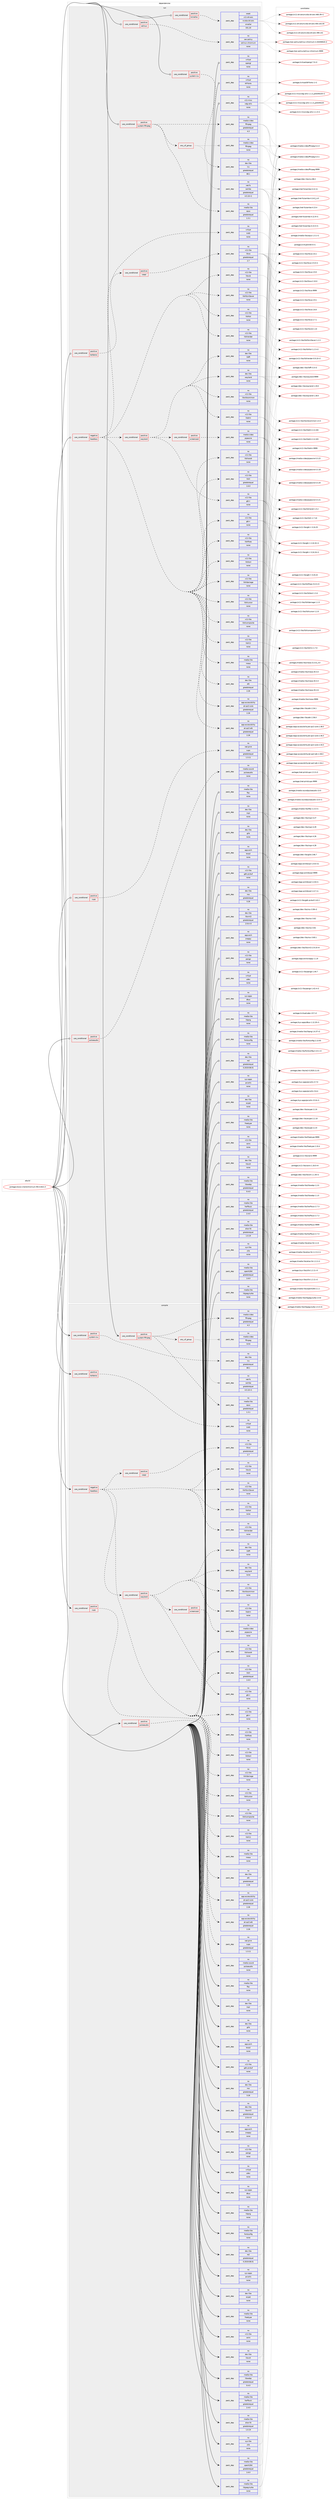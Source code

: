 digraph prolog {

# *************
# Graph options
# *************

newrank=true;
concentrate=true;
compound=true;
graph [rankdir=LR,fontname=Helvetica,fontsize=10,ranksep=1.5];#, ranksep=2.5, nodesep=0.2];
edge  [arrowhead=vee];
node  [fontname=Helvetica,fontsize=10];

# **********
# The ebuild
# **********

subgraph cluster_leftcol {
color=gray;
label=<<i>ebuild</i>>;
id [label="portage://www-client/chromium-90.0.4421.5", color=red, width=4, href="../www-client/chromium-90.0.4421.5.svg"];
}

# ****************
# The dependencies
# ****************

subgraph cluster_midcol {
color=gray;
label=<<i>dependencies</i>>;
subgraph cluster_compile {
fillcolor="#eeeeee";
style=filled;
label=<<i>compile</i>>;
subgraph cond460 {
dependency2745 [label=<<TABLE BORDER="0" CELLBORDER="1" CELLSPACING="0" CELLPADDING="4"><TR><TD ROWSPAN="3" CELLPADDING="10">use_conditional</TD></TR><TR><TD>negative</TD></TR><TR><TD>headless</TD></TR></TABLE>>, shape=none, color=red];
subgraph pack2249 {
dependency2746 [label=<<TABLE BORDER="0" CELLBORDER="1" CELLSPACING="0" CELLPADDING="4" WIDTH="220"><TR><TD ROWSPAN="6" CELLPADDING="30">pack_dep</TD></TR><TR><TD WIDTH="110">no</TD></TR><TR><TD>media-libs</TD></TR><TR><TD>mesa</TD></TR><TR><TD>none</TD></TR><TR><TD></TD></TR></TABLE>>, shape=none, color=blue];
}
dependency2745:e -> dependency2746:w [weight=20,style="dashed",arrowhead="vee"];
subgraph pack2250 {
dependency2747 [label=<<TABLE BORDER="0" CELLBORDER="1" CELLSPACING="0" CELLPADDING="4" WIDTH="220"><TR><TD ROWSPAN="6" CELLPADDING="30">pack_dep</TD></TR><TR><TD WIDTH="110">no</TD></TR><TR><TD>x11-libs</TD></TR><TR><TD>libX11</TD></TR><TR><TD>none</TD></TR><TR><TD></TD></TR></TABLE>>, shape=none, color=blue];
}
dependency2745:e -> dependency2747:w [weight=20,style="dashed",arrowhead="vee"];
subgraph pack2251 {
dependency2748 [label=<<TABLE BORDER="0" CELLBORDER="1" CELLSPACING="0" CELLPADDING="4" WIDTH="220"><TR><TD ROWSPAN="6" CELLPADDING="30">pack_dep</TD></TR><TR><TD WIDTH="110">no</TD></TR><TR><TD>x11-libs</TD></TR><TR><TD>libXcomposite</TD></TR><TR><TD>none</TD></TR><TR><TD></TD></TR></TABLE>>, shape=none, color=blue];
}
dependency2745:e -> dependency2748:w [weight=20,style="dashed",arrowhead="vee"];
subgraph pack2252 {
dependency2749 [label=<<TABLE BORDER="0" CELLBORDER="1" CELLSPACING="0" CELLPADDING="4" WIDTH="220"><TR><TD ROWSPAN="6" CELLPADDING="30">pack_dep</TD></TR><TR><TD WIDTH="110">no</TD></TR><TR><TD>x11-libs</TD></TR><TR><TD>libXcursor</TD></TR><TR><TD>none</TD></TR><TR><TD></TD></TR></TABLE>>, shape=none, color=blue];
}
dependency2745:e -> dependency2749:w [weight=20,style="dashed",arrowhead="vee"];
subgraph pack2253 {
dependency2750 [label=<<TABLE BORDER="0" CELLBORDER="1" CELLSPACING="0" CELLPADDING="4" WIDTH="220"><TR><TD ROWSPAN="6" CELLPADDING="30">pack_dep</TD></TR><TR><TD WIDTH="110">no</TD></TR><TR><TD>x11-libs</TD></TR><TR><TD>libXdamage</TD></TR><TR><TD>none</TD></TR><TR><TD></TD></TR></TABLE>>, shape=none, color=blue];
}
dependency2745:e -> dependency2750:w [weight=20,style="dashed",arrowhead="vee"];
subgraph pack2254 {
dependency2751 [label=<<TABLE BORDER="0" CELLBORDER="1" CELLSPACING="0" CELLPADDING="4" WIDTH="220"><TR><TD ROWSPAN="6" CELLPADDING="30">pack_dep</TD></TR><TR><TD WIDTH="110">no</TD></TR><TR><TD>x11-libs</TD></TR><TR><TD>libXext</TD></TR><TR><TD>none</TD></TR><TR><TD></TD></TR></TABLE>>, shape=none, color=blue];
}
dependency2745:e -> dependency2751:w [weight=20,style="dashed",arrowhead="vee"];
subgraph pack2255 {
dependency2752 [label=<<TABLE BORDER="0" CELLBORDER="1" CELLSPACING="0" CELLPADDING="4" WIDTH="220"><TR><TD ROWSPAN="6" CELLPADDING="30">pack_dep</TD></TR><TR><TD WIDTH="110">no</TD></TR><TR><TD>x11-libs</TD></TR><TR><TD>libXfixes</TD></TR><TR><TD>none</TD></TR><TR><TD></TD></TR></TABLE>>, shape=none, color=blue];
}
dependency2745:e -> dependency2752:w [weight=20,style="dashed",arrowhead="vee"];
subgraph pack2256 {
dependency2753 [label=<<TABLE BORDER="0" CELLBORDER="1" CELLSPACING="0" CELLPADDING="4" WIDTH="220"><TR><TD ROWSPAN="6" CELLPADDING="30">pack_dep</TD></TR><TR><TD WIDTH="110">no</TD></TR><TR><TD>x11-libs</TD></TR><TR><TD>libXi</TD></TR><TR><TD>greaterequal</TD></TR><TR><TD>1.6.0</TD></TR></TABLE>>, shape=none, color=blue];
}
dependency2745:e -> dependency2753:w [weight=20,style="dashed",arrowhead="vee"];
subgraph pack2257 {
dependency2754 [label=<<TABLE BORDER="0" CELLBORDER="1" CELLSPACING="0" CELLPADDING="4" WIDTH="220"><TR><TD ROWSPAN="6" CELLPADDING="30">pack_dep</TD></TR><TR><TD WIDTH="110">no</TD></TR><TR><TD>x11-libs</TD></TR><TR><TD>libXrandr</TD></TR><TR><TD>none</TD></TR><TR><TD></TD></TR></TABLE>>, shape=none, color=blue];
}
dependency2745:e -> dependency2754:w [weight=20,style="dashed",arrowhead="vee"];
subgraph pack2258 {
dependency2755 [label=<<TABLE BORDER="0" CELLBORDER="1" CELLSPACING="0" CELLPADDING="4" WIDTH="220"><TR><TD ROWSPAN="6" CELLPADDING="30">pack_dep</TD></TR><TR><TD WIDTH="110">no</TD></TR><TR><TD>x11-libs</TD></TR><TR><TD>libXrender</TD></TR><TR><TD>none</TD></TR><TR><TD></TD></TR></TABLE>>, shape=none, color=blue];
}
dependency2745:e -> dependency2755:w [weight=20,style="dashed",arrowhead="vee"];
subgraph pack2259 {
dependency2756 [label=<<TABLE BORDER="0" CELLBORDER="1" CELLSPACING="0" CELLPADDING="4" WIDTH="220"><TR><TD ROWSPAN="6" CELLPADDING="30">pack_dep</TD></TR><TR><TD WIDTH="110">no</TD></TR><TR><TD>x11-libs</TD></TR><TR><TD>libXtst</TD></TR><TR><TD>none</TD></TR><TR><TD></TD></TR></TABLE>>, shape=none, color=blue];
}
dependency2745:e -> dependency2756:w [weight=20,style="dashed",arrowhead="vee"];
subgraph pack2260 {
dependency2757 [label=<<TABLE BORDER="0" CELLBORDER="1" CELLSPACING="0" CELLPADDING="4" WIDTH="220"><TR><TD ROWSPAN="6" CELLPADDING="30">pack_dep</TD></TR><TR><TD WIDTH="110">no</TD></TR><TR><TD>x11-libs</TD></TR><TR><TD>libXScrnSaver</TD></TR><TR><TD>none</TD></TR><TR><TD></TD></TR></TABLE>>, shape=none, color=blue];
}
dependency2745:e -> dependency2757:w [weight=20,style="dashed",arrowhead="vee"];
subgraph pack2261 {
dependency2758 [label=<<TABLE BORDER="0" CELLBORDER="1" CELLSPACING="0" CELLPADDING="4" WIDTH="220"><TR><TD ROWSPAN="6" CELLPADDING="30">pack_dep</TD></TR><TR><TD WIDTH="110">no</TD></TR><TR><TD>x11-libs</TD></TR><TR><TD>libxcb</TD></TR><TR><TD>none</TD></TR><TR><TD></TD></TR></TABLE>>, shape=none, color=blue];
}
dependency2745:e -> dependency2758:w [weight=20,style="dashed",arrowhead="vee"];
subgraph cond461 {
dependency2759 [label=<<TABLE BORDER="0" CELLBORDER="1" CELLSPACING="0" CELLPADDING="4"><TR><TD ROWSPAN="3" CELLPADDING="10">use_conditional</TD></TR><TR><TD>positive</TD></TR><TR><TD>vaapi</TD></TR></TABLE>>, shape=none, color=red];
subgraph pack2262 {
dependency2760 [label=<<TABLE BORDER="0" CELLBORDER="1" CELLSPACING="0" CELLPADDING="4" WIDTH="220"><TR><TD ROWSPAN="6" CELLPADDING="30">pack_dep</TD></TR><TR><TD WIDTH="110">no</TD></TR><TR><TD>x11-libs</TD></TR><TR><TD>libva</TD></TR><TR><TD>greaterequal</TD></TR><TR><TD>2.7</TD></TR></TABLE>>, shape=none, color=blue];
}
dependency2759:e -> dependency2760:w [weight=20,style="dashed",arrowhead="vee"];
}
dependency2745:e -> dependency2759:w [weight=20,style="dashed",arrowhead="vee"];
subgraph pack2263 {
dependency2761 [label=<<TABLE BORDER="0" CELLBORDER="1" CELLSPACING="0" CELLPADDING="4" WIDTH="220"><TR><TD ROWSPAN="6" CELLPADDING="30">pack_dep</TD></TR><TR><TD WIDTH="110">no</TD></TR><TR><TD>app-accessibility</TD></TR><TR><TD>at-spi2-atk</TD></TR><TR><TD>greaterequal</TD></TR><TR><TD>2.26</TD></TR></TABLE>>, shape=none, color=blue];
}
dependency2745:e -> dependency2761:w [weight=20,style="dashed",arrowhead="vee"];
subgraph pack2264 {
dependency2762 [label=<<TABLE BORDER="0" CELLBORDER="1" CELLSPACING="0" CELLPADDING="4" WIDTH="220"><TR><TD ROWSPAN="6" CELLPADDING="30">pack_dep</TD></TR><TR><TD WIDTH="110">no</TD></TR><TR><TD>app-accessibility</TD></TR><TR><TD>at-spi2-core</TD></TR><TR><TD>greaterequal</TD></TR><TR><TD>2.26</TD></TR></TABLE>>, shape=none, color=blue];
}
dependency2745:e -> dependency2762:w [weight=20,style="dashed",arrowhead="vee"];
subgraph pack2265 {
dependency2763 [label=<<TABLE BORDER="0" CELLBORDER="1" CELLSPACING="0" CELLPADDING="4" WIDTH="220"><TR><TD ROWSPAN="6" CELLPADDING="30">pack_dep</TD></TR><TR><TD WIDTH="110">no</TD></TR><TR><TD>dev-libs</TD></TR><TR><TD>atk</TD></TR><TR><TD>greaterequal</TD></TR><TR><TD>2.26</TD></TR></TABLE>>, shape=none, color=blue];
}
dependency2745:e -> dependency2763:w [weight=20,style="dashed",arrowhead="vee"];
subgraph pack2266 {
dependency2764 [label=<<TABLE BORDER="0" CELLBORDER="1" CELLSPACING="0" CELLPADDING="4" WIDTH="220"><TR><TD ROWSPAN="6" CELLPADDING="30">pack_dep</TD></TR><TR><TD WIDTH="110">no</TD></TR><TR><TD>x11-libs</TD></TR><TR><TD>gtk+</TD></TR><TR><TD>none</TD></TR><TR><TD></TD></TR></TABLE>>, shape=none, color=blue];
}
dependency2745:e -> dependency2764:w [weight=20,style="dashed",arrowhead="vee"];
subgraph cond462 {
dependency2765 [label=<<TABLE BORDER="0" CELLBORDER="1" CELLSPACING="0" CELLPADDING="4"><TR><TD ROWSPAN="3" CELLPADDING="10">use_conditional</TD></TR><TR><TD>positive</TD></TR><TR><TD>wayland</TD></TR></TABLE>>, shape=none, color=red];
subgraph pack2267 {
dependency2766 [label=<<TABLE BORDER="0" CELLBORDER="1" CELLSPACING="0" CELLPADDING="4" WIDTH="220"><TR><TD ROWSPAN="6" CELLPADDING="30">pack_dep</TD></TR><TR><TD WIDTH="110">no</TD></TR><TR><TD>dev-libs</TD></TR><TR><TD>wayland</TD></TR><TR><TD>none</TD></TR><TR><TD></TD></TR></TABLE>>, shape=none, color=blue];
}
dependency2765:e -> dependency2766:w [weight=20,style="dashed",arrowhead="vee"];
subgraph pack2268 {
dependency2767 [label=<<TABLE BORDER="0" CELLBORDER="1" CELLSPACING="0" CELLPADDING="4" WIDTH="220"><TR><TD ROWSPAN="6" CELLPADDING="30">pack_dep</TD></TR><TR><TD WIDTH="110">no</TD></TR><TR><TD>dev-libs</TD></TR><TR><TD>libffi</TD></TR><TR><TD>none</TD></TR><TR><TD></TD></TR></TABLE>>, shape=none, color=blue];
}
dependency2765:e -> dependency2767:w [weight=20,style="dashed",arrowhead="vee"];
subgraph cond463 {
dependency2768 [label=<<TABLE BORDER="0" CELLBORDER="1" CELLSPACING="0" CELLPADDING="4"><TR><TD ROWSPAN="3" CELLPADDING="10">use_conditional</TD></TR><TR><TD>positive</TD></TR><TR><TD>screencast</TD></TR></TABLE>>, shape=none, color=red];
subgraph pack2269 {
dependency2769 [label=<<TABLE BORDER="0" CELLBORDER="1" CELLSPACING="0" CELLPADDING="4" WIDTH="220"><TR><TD ROWSPAN="6" CELLPADDING="30">pack_dep</TD></TR><TR><TD WIDTH="110">no</TD></TR><TR><TD>media-video</TD></TR><TR><TD>pipewire</TD></TR><TR><TD>none</TD></TR><TR><TD></TD></TR></TABLE>>, shape=none, color=blue];
}
dependency2768:e -> dependency2769:w [weight=20,style="dashed",arrowhead="vee"];
}
dependency2765:e -> dependency2768:w [weight=20,style="dashed",arrowhead="vee"];
subgraph pack2270 {
dependency2770 [label=<<TABLE BORDER="0" CELLBORDER="1" CELLSPACING="0" CELLPADDING="4" WIDTH="220"><TR><TD ROWSPAN="6" CELLPADDING="30">pack_dep</TD></TR><TR><TD WIDTH="110">no</TD></TR><TR><TD>x11-libs</TD></TR><TR><TD>gtk+</TD></TR><TR><TD>none</TD></TR><TR><TD></TD></TR></TABLE>>, shape=none, color=blue];
}
dependency2765:e -> dependency2770:w [weight=20,style="dashed",arrowhead="vee"];
subgraph pack2271 {
dependency2771 [label=<<TABLE BORDER="0" CELLBORDER="1" CELLSPACING="0" CELLPADDING="4" WIDTH="220"><TR><TD ROWSPAN="6" CELLPADDING="30">pack_dep</TD></TR><TR><TD WIDTH="110">no</TD></TR><TR><TD>x11-libs</TD></TR><TR><TD>libdrm</TD></TR><TR><TD>none</TD></TR><TR><TD></TD></TR></TABLE>>, shape=none, color=blue];
}
dependency2765:e -> dependency2771:w [weight=20,style="dashed",arrowhead="vee"];
subgraph pack2272 {
dependency2772 [label=<<TABLE BORDER="0" CELLBORDER="1" CELLSPACING="0" CELLPADDING="4" WIDTH="220"><TR><TD ROWSPAN="6" CELLPADDING="30">pack_dep</TD></TR><TR><TD WIDTH="110">no</TD></TR><TR><TD>x11-libs</TD></TR><TR><TD>libxkbcommon</TD></TR><TR><TD>none</TD></TR><TR><TD></TD></TR></TABLE>>, shape=none, color=blue];
}
dependency2765:e -> dependency2772:w [weight=20,style="dashed",arrowhead="vee"];
}
dependency2745:e -> dependency2765:w [weight=20,style="dashed",arrowhead="vee"];
}
id:e -> dependency2745:w [weight=20,style="solid",arrowhead="vee"];
subgraph cond464 {
dependency2773 [label=<<TABLE BORDER="0" CELLBORDER="1" CELLSPACING="0" CELLPADDING="4"><TR><TD ROWSPAN="3" CELLPADDING="10">use_conditional</TD></TR><TR><TD>positive</TD></TR><TR><TD>cups</TD></TR></TABLE>>, shape=none, color=red];
subgraph pack2273 {
dependency2774 [label=<<TABLE BORDER="0" CELLBORDER="1" CELLSPACING="0" CELLPADDING="4" WIDTH="220"><TR><TD ROWSPAN="6" CELLPADDING="30">pack_dep</TD></TR><TR><TD WIDTH="110">no</TD></TR><TR><TD>net-print</TD></TR><TR><TD>cups</TD></TR><TR><TD>greaterequal</TD></TR><TR><TD>1.3.11</TD></TR></TABLE>>, shape=none, color=blue];
}
dependency2773:e -> dependency2774:w [weight=20,style="dashed",arrowhead="vee"];
}
id:e -> dependency2773:w [weight=20,style="solid",arrowhead="vee"];
subgraph cond465 {
dependency2775 [label=<<TABLE BORDER="0" CELLBORDER="1" CELLSPACING="0" CELLPADDING="4"><TR><TD ROWSPAN="3" CELLPADDING="10">use_conditional</TD></TR><TR><TD>positive</TD></TR><TR><TD>kerberos</TD></TR></TABLE>>, shape=none, color=red];
subgraph pack2274 {
dependency2776 [label=<<TABLE BORDER="0" CELLBORDER="1" CELLSPACING="0" CELLPADDING="4" WIDTH="220"><TR><TD ROWSPAN="6" CELLPADDING="30">pack_dep</TD></TR><TR><TD WIDTH="110">no</TD></TR><TR><TD>virtual</TD></TR><TR><TD>krb5</TD></TR><TR><TD>none</TD></TR><TR><TD></TD></TR></TABLE>>, shape=none, color=blue];
}
dependency2775:e -> dependency2776:w [weight=20,style="dashed",arrowhead="vee"];
}
id:e -> dependency2775:w [weight=20,style="solid",arrowhead="vee"];
subgraph cond466 {
dependency2777 [label=<<TABLE BORDER="0" CELLBORDER="1" CELLSPACING="0" CELLPADDING="4"><TR><TD ROWSPAN="3" CELLPADDING="10">use_conditional</TD></TR><TR><TD>positive</TD></TR><TR><TD>pulseaudio</TD></TR></TABLE>>, shape=none, color=red];
subgraph pack2275 {
dependency2778 [label=<<TABLE BORDER="0" CELLBORDER="1" CELLSPACING="0" CELLPADDING="4" WIDTH="220"><TR><TD ROWSPAN="6" CELLPADDING="30">pack_dep</TD></TR><TR><TD WIDTH="110">no</TD></TR><TR><TD>media-sound</TD></TR><TR><TD>pulseaudio</TD></TR><TR><TD>none</TD></TR><TR><TD></TD></TR></TABLE>>, shape=none, color=blue];
}
dependency2777:e -> dependency2778:w [weight=20,style="dashed",arrowhead="vee"];
}
id:e -> dependency2777:w [weight=20,style="solid",arrowhead="vee"];
subgraph cond467 {
dependency2779 [label=<<TABLE BORDER="0" CELLBORDER="1" CELLSPACING="0" CELLPADDING="4"><TR><TD ROWSPAN="3" CELLPADDING="10">use_conditional</TD></TR><TR><TD>positive</TD></TR><TR><TD>system-ffmpeg</TD></TR></TABLE>>, shape=none, color=red];
subgraph pack2276 {
dependency2780 [label=<<TABLE BORDER="0" CELLBORDER="1" CELLSPACING="0" CELLPADDING="4" WIDTH="220"><TR><TD ROWSPAN="6" CELLPADDING="30">pack_dep</TD></TR><TR><TD WIDTH="110">no</TD></TR><TR><TD>media-video</TD></TR><TR><TD>ffmpeg</TD></TR><TR><TD>greaterequal</TD></TR><TR><TD>4.3</TD></TR></TABLE>>, shape=none, color=blue];
}
dependency2779:e -> dependency2780:w [weight=20,style="dashed",arrowhead="vee"];
subgraph any30 {
dependency2781 [label=<<TABLE BORDER="0" CELLBORDER="1" CELLSPACING="0" CELLPADDING="4"><TR><TD CELLPADDING="10">any_of_group</TD></TR></TABLE>>, shape=none, color=red];subgraph pack2277 {
dependency2782 [label=<<TABLE BORDER="0" CELLBORDER="1" CELLSPACING="0" CELLPADDING="4" WIDTH="220"><TR><TD ROWSPAN="6" CELLPADDING="30">pack_dep</TD></TR><TR><TD WIDTH="110">no</TD></TR><TR><TD>media-video</TD></TR><TR><TD>ffmpeg</TD></TR><TR><TD>none</TD></TR><TR><TD></TD></TR></TABLE>>, shape=none, color=blue];
}
dependency2781:e -> dependency2782:w [weight=20,style="dotted",arrowhead="oinv"];
subgraph pack2278 {
dependency2783 [label=<<TABLE BORDER="0" CELLBORDER="1" CELLSPACING="0" CELLPADDING="4" WIDTH="220"><TR><TD ROWSPAN="6" CELLPADDING="30">pack_dep</TD></TR><TR><TD WIDTH="110">no</TD></TR><TR><TD>net-fs</TD></TR><TR><TD>samba</TD></TR><TR><TD>greaterequal</TD></TR><TR><TD>4.5.10-r1</TD></TR></TABLE>>, shape=none, color=blue];
}
dependency2781:e -> dependency2783:w [weight=20,style="dotted",arrowhead="oinv"];
}
dependency2779:e -> dependency2781:w [weight=20,style="dashed",arrowhead="vee"];
subgraph pack2279 {
dependency2784 [label=<<TABLE BORDER="0" CELLBORDER="1" CELLSPACING="0" CELLPADDING="4" WIDTH="220"><TR><TD ROWSPAN="6" CELLPADDING="30">pack_dep</TD></TR><TR><TD WIDTH="110">no</TD></TR><TR><TD>media-libs</TD></TR><TR><TD>opus</TD></TR><TR><TD>greaterequal</TD></TR><TR><TD>1.3.1</TD></TR></TABLE>>, shape=none, color=blue];
}
dependency2779:e -> dependency2784:w [weight=20,style="dashed",arrowhead="vee"];
}
id:e -> dependency2779:w [weight=20,style="solid",arrowhead="vee"];
subgraph cond468 {
dependency2785 [label=<<TABLE BORDER="0" CELLBORDER="1" CELLSPACING="0" CELLPADDING="4"><TR><TD ROWSPAN="3" CELLPADDING="10">use_conditional</TD></TR><TR><TD>positive</TD></TR><TR><TD>system-icu</TD></TR></TABLE>>, shape=none, color=red];
subgraph pack2280 {
dependency2786 [label=<<TABLE BORDER="0" CELLBORDER="1" CELLSPACING="0" CELLPADDING="4" WIDTH="220"><TR><TD ROWSPAN="6" CELLPADDING="30">pack_dep</TD></TR><TR><TD WIDTH="110">no</TD></TR><TR><TD>dev-libs</TD></TR><TR><TD>icu</TD></TR><TR><TD>greaterequal</TD></TR><TR><TD>68.1</TD></TR></TABLE>>, shape=none, color=blue];
}
dependency2785:e -> dependency2786:w [weight=20,style="dashed",arrowhead="vee"];
}
id:e -> dependency2785:w [weight=20,style="solid",arrowhead="vee"];
subgraph pack2281 {
dependency2787 [label=<<TABLE BORDER="0" CELLBORDER="1" CELLSPACING="0" CELLPADDING="4" WIDTH="220"><TR><TD ROWSPAN="6" CELLPADDING="30">pack_dep</TD></TR><TR><TD WIDTH="110">no</TD></TR><TR><TD>app-arch</TD></TR><TR><TD>bzip2</TD></TR><TR><TD>none</TD></TR><TR><TD></TD></TR></TABLE>>, shape=none, color=blue];
}
id:e -> dependency2787:w [weight=20,style="solid",arrowhead="vee"];
subgraph pack2282 {
dependency2788 [label=<<TABLE BORDER="0" CELLBORDER="1" CELLSPACING="0" CELLPADDING="4" WIDTH="220"><TR><TD ROWSPAN="6" CELLPADDING="30">pack_dep</TD></TR><TR><TD WIDTH="110">no</TD></TR><TR><TD>app-arch</TD></TR><TR><TD>snappy</TD></TR><TR><TD>none</TD></TR><TR><TD></TD></TR></TABLE>>, shape=none, color=blue];
}
id:e -> dependency2788:w [weight=20,style="solid",arrowhead="vee"];
subgraph pack2283 {
dependency2789 [label=<<TABLE BORDER="0" CELLBORDER="1" CELLSPACING="0" CELLPADDING="4" WIDTH="220"><TR><TD ROWSPAN="6" CELLPADDING="30">pack_dep</TD></TR><TR><TD WIDTH="110">no</TD></TR><TR><TD>dev-libs</TD></TR><TR><TD>expat</TD></TR><TR><TD>none</TD></TR><TR><TD></TD></TR></TABLE>>, shape=none, color=blue];
}
id:e -> dependency2789:w [weight=20,style="solid",arrowhead="vee"];
subgraph pack2284 {
dependency2790 [label=<<TABLE BORDER="0" CELLBORDER="1" CELLSPACING="0" CELLPADDING="4" WIDTH="220"><TR><TD ROWSPAN="6" CELLPADDING="30">pack_dep</TD></TR><TR><TD WIDTH="110">no</TD></TR><TR><TD>dev-libs</TD></TR><TR><TD>glib</TD></TR><TR><TD>none</TD></TR><TR><TD></TD></TR></TABLE>>, shape=none, color=blue];
}
id:e -> dependency2790:w [weight=20,style="solid",arrowhead="vee"];
subgraph pack2285 {
dependency2791 [label=<<TABLE BORDER="0" CELLBORDER="1" CELLSPACING="0" CELLPADDING="4" WIDTH="220"><TR><TD ROWSPAN="6" CELLPADDING="30">pack_dep</TD></TR><TR><TD WIDTH="110">no</TD></TR><TR><TD>dev-libs</TD></TR><TR><TD>libxml2</TD></TR><TR><TD>greaterequal</TD></TR><TR><TD>2.9.4-r3</TD></TR></TABLE>>, shape=none, color=blue];
}
id:e -> dependency2791:w [weight=20,style="solid",arrowhead="vee"];
subgraph pack2286 {
dependency2792 [label=<<TABLE BORDER="0" CELLBORDER="1" CELLSPACING="0" CELLPADDING="4" WIDTH="220"><TR><TD ROWSPAN="6" CELLPADDING="30">pack_dep</TD></TR><TR><TD WIDTH="110">no</TD></TR><TR><TD>dev-libs</TD></TR><TR><TD>libxslt</TD></TR><TR><TD>none</TD></TR><TR><TD></TD></TR></TABLE>>, shape=none, color=blue];
}
id:e -> dependency2792:w [weight=20,style="solid",arrowhead="vee"];
subgraph pack2287 {
dependency2793 [label=<<TABLE BORDER="0" CELLBORDER="1" CELLSPACING="0" CELLPADDING="4" WIDTH="220"><TR><TD ROWSPAN="6" CELLPADDING="30">pack_dep</TD></TR><TR><TD WIDTH="110">no</TD></TR><TR><TD>dev-libs</TD></TR><TR><TD>nspr</TD></TR><TR><TD>none</TD></TR><TR><TD></TD></TR></TABLE>>, shape=none, color=blue];
}
id:e -> dependency2793:w [weight=20,style="solid",arrowhead="vee"];
subgraph pack2288 {
dependency2794 [label=<<TABLE BORDER="0" CELLBORDER="1" CELLSPACING="0" CELLPADDING="4" WIDTH="220"><TR><TD ROWSPAN="6" CELLPADDING="30">pack_dep</TD></TR><TR><TD WIDTH="110">no</TD></TR><TR><TD>dev-libs</TD></TR><TR><TD>nss</TD></TR><TR><TD>greaterequal</TD></TR><TR><TD>3.26</TD></TR></TABLE>>, shape=none, color=blue];
}
id:e -> dependency2794:w [weight=20,style="solid",arrowhead="vee"];
subgraph pack2289 {
dependency2795 [label=<<TABLE BORDER="0" CELLBORDER="1" CELLSPACING="0" CELLPADDING="4" WIDTH="220"><TR><TD ROWSPAN="6" CELLPADDING="30">pack_dep</TD></TR><TR><TD WIDTH="110">no</TD></TR><TR><TD>dev-libs</TD></TR><TR><TD>re2</TD></TR><TR><TD>greaterequal</TD></TR><TR><TD>0.2019.08.01</TD></TR></TABLE>>, shape=none, color=blue];
}
id:e -> dependency2795:w [weight=20,style="solid",arrowhead="vee"];
subgraph pack2290 {
dependency2796 [label=<<TABLE BORDER="0" CELLBORDER="1" CELLSPACING="0" CELLPADDING="4" WIDTH="220"><TR><TD ROWSPAN="6" CELLPADDING="30">pack_dep</TD></TR><TR><TD WIDTH="110">no</TD></TR><TR><TD>media-libs</TD></TR><TR><TD>alsa-lib</TD></TR><TR><TD>greaterequal</TD></TR><TR><TD>1.0.19</TD></TR></TABLE>>, shape=none, color=blue];
}
id:e -> dependency2796:w [weight=20,style="solid",arrowhead="vee"];
subgraph pack2291 {
dependency2797 [label=<<TABLE BORDER="0" CELLBORDER="1" CELLSPACING="0" CELLPADDING="4" WIDTH="220"><TR><TD ROWSPAN="6" CELLPADDING="30">pack_dep</TD></TR><TR><TD WIDTH="110">no</TD></TR><TR><TD>media-libs</TD></TR><TR><TD>flac</TD></TR><TR><TD>none</TD></TR><TR><TD></TD></TR></TABLE>>, shape=none, color=blue];
}
id:e -> dependency2797:w [weight=20,style="solid",arrowhead="vee"];
subgraph pack2292 {
dependency2798 [label=<<TABLE BORDER="0" CELLBORDER="1" CELLSPACING="0" CELLPADDING="4" WIDTH="220"><TR><TD ROWSPAN="6" CELLPADDING="30">pack_dep</TD></TR><TR><TD WIDTH="110">no</TD></TR><TR><TD>media-libs</TD></TR><TR><TD>fontconfig</TD></TR><TR><TD>none</TD></TR><TR><TD></TD></TR></TABLE>>, shape=none, color=blue];
}
id:e -> dependency2798:w [weight=20,style="solid",arrowhead="vee"];
subgraph pack2293 {
dependency2799 [label=<<TABLE BORDER="0" CELLBORDER="1" CELLSPACING="0" CELLPADDING="4" WIDTH="220"><TR><TD ROWSPAN="6" CELLPADDING="30">pack_dep</TD></TR><TR><TD WIDTH="110">no</TD></TR><TR><TD>media-libs</TD></TR><TR><TD>freetype</TD></TR><TR><TD>none</TD></TR><TR><TD></TD></TR></TABLE>>, shape=none, color=blue];
}
id:e -> dependency2799:w [weight=20,style="solid",arrowhead="vee"];
subgraph pack2294 {
dependency2800 [label=<<TABLE BORDER="0" CELLBORDER="1" CELLSPACING="0" CELLPADDING="4" WIDTH="220"><TR><TD ROWSPAN="6" CELLPADDING="30">pack_dep</TD></TR><TR><TD WIDTH="110">no</TD></TR><TR><TD>media-libs</TD></TR><TR><TD>harfbuzz</TD></TR><TR><TD>greaterequal</TD></TR><TR><TD>2.4.0</TD></TR></TABLE>>, shape=none, color=blue];
}
id:e -> dependency2800:w [weight=20,style="solid",arrowhead="vee"];
subgraph pack2295 {
dependency2801 [label=<<TABLE BORDER="0" CELLBORDER="1" CELLSPACING="0" CELLPADDING="4" WIDTH="220"><TR><TD ROWSPAN="6" CELLPADDING="30">pack_dep</TD></TR><TR><TD WIDTH="110">no</TD></TR><TR><TD>media-libs</TD></TR><TR><TD>libjpeg-turbo</TD></TR><TR><TD>none</TD></TR><TR><TD></TD></TR></TABLE>>, shape=none, color=blue];
}
id:e -> dependency2801:w [weight=20,style="solid",arrowhead="vee"];
subgraph pack2296 {
dependency2802 [label=<<TABLE BORDER="0" CELLBORDER="1" CELLSPACING="0" CELLPADDING="4" WIDTH="220"><TR><TD ROWSPAN="6" CELLPADDING="30">pack_dep</TD></TR><TR><TD WIDTH="110">no</TD></TR><TR><TD>media-libs</TD></TR><TR><TD>libpng</TD></TR><TR><TD>none</TD></TR><TR><TD></TD></TR></TABLE>>, shape=none, color=blue];
}
id:e -> dependency2802:w [weight=20,style="solid",arrowhead="vee"];
subgraph pack2297 {
dependency2803 [label=<<TABLE BORDER="0" CELLBORDER="1" CELLSPACING="0" CELLPADDING="4" WIDTH="220"><TR><TD ROWSPAN="6" CELLPADDING="30">pack_dep</TD></TR><TR><TD WIDTH="110">no</TD></TR><TR><TD>media-libs</TD></TR><TR><TD>libwebp</TD></TR><TR><TD>greaterequal</TD></TR><TR><TD>0.4.0</TD></TR></TABLE>>, shape=none, color=blue];
}
id:e -> dependency2803:w [weight=20,style="solid",arrowhead="vee"];
subgraph pack2298 {
dependency2804 [label=<<TABLE BORDER="0" CELLBORDER="1" CELLSPACING="0" CELLPADDING="4" WIDTH="220"><TR><TD ROWSPAN="6" CELLPADDING="30">pack_dep</TD></TR><TR><TD WIDTH="110">no</TD></TR><TR><TD>media-libs</TD></TR><TR><TD>openh264</TD></TR><TR><TD>greaterequal</TD></TR><TR><TD>1.6.0</TD></TR></TABLE>>, shape=none, color=blue];
}
id:e -> dependency2804:w [weight=20,style="solid",arrowhead="vee"];
subgraph pack2299 {
dependency2805 [label=<<TABLE BORDER="0" CELLBORDER="1" CELLSPACING="0" CELLPADDING="4" WIDTH="220"><TR><TD ROWSPAN="6" CELLPADDING="30">pack_dep</TD></TR><TR><TD WIDTH="110">no</TD></TR><TR><TD>sys-apps</TD></TR><TR><TD>dbus</TD></TR><TR><TD>none</TD></TR><TR><TD></TD></TR></TABLE>>, shape=none, color=blue];
}
id:e -> dependency2805:w [weight=20,style="solid",arrowhead="vee"];
subgraph pack2300 {
dependency2806 [label=<<TABLE BORDER="0" CELLBORDER="1" CELLSPACING="0" CELLPADDING="4" WIDTH="220"><TR><TD ROWSPAN="6" CELLPADDING="30">pack_dep</TD></TR><TR><TD WIDTH="110">no</TD></TR><TR><TD>sys-apps</TD></TR><TR><TD>pciutils</TD></TR><TR><TD>none</TD></TR><TR><TD></TD></TR></TABLE>>, shape=none, color=blue];
}
id:e -> dependency2806:w [weight=20,style="solid",arrowhead="vee"];
subgraph pack2301 {
dependency2807 [label=<<TABLE BORDER="0" CELLBORDER="1" CELLSPACING="0" CELLPADDING="4" WIDTH="220"><TR><TD ROWSPAN="6" CELLPADDING="30">pack_dep</TD></TR><TR><TD WIDTH="110">no</TD></TR><TR><TD>sys-libs</TD></TR><TR><TD>zlib</TD></TR><TR><TD>none</TD></TR><TR><TD></TD></TR></TABLE>>, shape=none, color=blue];
}
id:e -> dependency2807:w [weight=20,style="solid",arrowhead="vee"];
subgraph pack2302 {
dependency2808 [label=<<TABLE BORDER="0" CELLBORDER="1" CELLSPACING="0" CELLPADDING="4" WIDTH="220"><TR><TD ROWSPAN="6" CELLPADDING="30">pack_dep</TD></TR><TR><TD WIDTH="110">no</TD></TR><TR><TD>virtual</TD></TR><TR><TD>udev</TD></TR><TR><TD>none</TD></TR><TR><TD></TD></TR></TABLE>>, shape=none, color=blue];
}
id:e -> dependency2808:w [weight=20,style="solid",arrowhead="vee"];
subgraph pack2303 {
dependency2809 [label=<<TABLE BORDER="0" CELLBORDER="1" CELLSPACING="0" CELLPADDING="4" WIDTH="220"><TR><TD ROWSPAN="6" CELLPADDING="30">pack_dep</TD></TR><TR><TD WIDTH="110">no</TD></TR><TR><TD>x11-libs</TD></TR><TR><TD>cairo</TD></TR><TR><TD>none</TD></TR><TR><TD></TD></TR></TABLE>>, shape=none, color=blue];
}
id:e -> dependency2809:w [weight=20,style="solid",arrowhead="vee"];
subgraph pack2304 {
dependency2810 [label=<<TABLE BORDER="0" CELLBORDER="1" CELLSPACING="0" CELLPADDING="4" WIDTH="220"><TR><TD ROWSPAN="6" CELLPADDING="30">pack_dep</TD></TR><TR><TD WIDTH="110">no</TD></TR><TR><TD>x11-libs</TD></TR><TR><TD>gdk-pixbuf</TD></TR><TR><TD>none</TD></TR><TR><TD></TD></TR></TABLE>>, shape=none, color=blue];
}
id:e -> dependency2810:w [weight=20,style="solid",arrowhead="vee"];
subgraph pack2305 {
dependency2811 [label=<<TABLE BORDER="0" CELLBORDER="1" CELLSPACING="0" CELLPADDING="4" WIDTH="220"><TR><TD ROWSPAN="6" CELLPADDING="30">pack_dep</TD></TR><TR><TD WIDTH="110">no</TD></TR><TR><TD>x11-libs</TD></TR><TR><TD>pango</TD></TR><TR><TD>none</TD></TR><TR><TD></TD></TR></TABLE>>, shape=none, color=blue];
}
id:e -> dependency2811:w [weight=20,style="solid",arrowhead="vee"];
}
subgraph cluster_compileandrun {
fillcolor="#eeeeee";
style=filled;
label=<<i>compile and run</i>>;
}
subgraph cluster_run {
fillcolor="#eeeeee";
style=filled;
label=<<i>run</i>>;
subgraph cond469 {
dependency2812 [label=<<TABLE BORDER="0" CELLBORDER="1" CELLSPACING="0" CELLPADDING="4"><TR><TD ROWSPAN="3" CELLPADDING="10">use_conditional</TD></TR><TR><TD>negative</TD></TR><TR><TD>headless</TD></TR></TABLE>>, shape=none, color=red];
subgraph pack2306 {
dependency2813 [label=<<TABLE BORDER="0" CELLBORDER="1" CELLSPACING="0" CELLPADDING="4" WIDTH="220"><TR><TD ROWSPAN="6" CELLPADDING="30">pack_dep</TD></TR><TR><TD WIDTH="110">no</TD></TR><TR><TD>media-libs</TD></TR><TR><TD>mesa</TD></TR><TR><TD>none</TD></TR><TR><TD></TD></TR></TABLE>>, shape=none, color=blue];
}
dependency2812:e -> dependency2813:w [weight=20,style="dashed",arrowhead="vee"];
subgraph pack2307 {
dependency2814 [label=<<TABLE BORDER="0" CELLBORDER="1" CELLSPACING="0" CELLPADDING="4" WIDTH="220"><TR><TD ROWSPAN="6" CELLPADDING="30">pack_dep</TD></TR><TR><TD WIDTH="110">no</TD></TR><TR><TD>x11-libs</TD></TR><TR><TD>libX11</TD></TR><TR><TD>none</TD></TR><TR><TD></TD></TR></TABLE>>, shape=none, color=blue];
}
dependency2812:e -> dependency2814:w [weight=20,style="dashed",arrowhead="vee"];
subgraph pack2308 {
dependency2815 [label=<<TABLE BORDER="0" CELLBORDER="1" CELLSPACING="0" CELLPADDING="4" WIDTH="220"><TR><TD ROWSPAN="6" CELLPADDING="30">pack_dep</TD></TR><TR><TD WIDTH="110">no</TD></TR><TR><TD>x11-libs</TD></TR><TR><TD>libXcomposite</TD></TR><TR><TD>none</TD></TR><TR><TD></TD></TR></TABLE>>, shape=none, color=blue];
}
dependency2812:e -> dependency2815:w [weight=20,style="dashed",arrowhead="vee"];
subgraph pack2309 {
dependency2816 [label=<<TABLE BORDER="0" CELLBORDER="1" CELLSPACING="0" CELLPADDING="4" WIDTH="220"><TR><TD ROWSPAN="6" CELLPADDING="30">pack_dep</TD></TR><TR><TD WIDTH="110">no</TD></TR><TR><TD>x11-libs</TD></TR><TR><TD>libXcursor</TD></TR><TR><TD>none</TD></TR><TR><TD></TD></TR></TABLE>>, shape=none, color=blue];
}
dependency2812:e -> dependency2816:w [weight=20,style="dashed",arrowhead="vee"];
subgraph pack2310 {
dependency2817 [label=<<TABLE BORDER="0" CELLBORDER="1" CELLSPACING="0" CELLPADDING="4" WIDTH="220"><TR><TD ROWSPAN="6" CELLPADDING="30">pack_dep</TD></TR><TR><TD WIDTH="110">no</TD></TR><TR><TD>x11-libs</TD></TR><TR><TD>libXdamage</TD></TR><TR><TD>none</TD></TR><TR><TD></TD></TR></TABLE>>, shape=none, color=blue];
}
dependency2812:e -> dependency2817:w [weight=20,style="dashed",arrowhead="vee"];
subgraph pack2311 {
dependency2818 [label=<<TABLE BORDER="0" CELLBORDER="1" CELLSPACING="0" CELLPADDING="4" WIDTH="220"><TR><TD ROWSPAN="6" CELLPADDING="30">pack_dep</TD></TR><TR><TD WIDTH="110">no</TD></TR><TR><TD>x11-libs</TD></TR><TR><TD>libXext</TD></TR><TR><TD>none</TD></TR><TR><TD></TD></TR></TABLE>>, shape=none, color=blue];
}
dependency2812:e -> dependency2818:w [weight=20,style="dashed",arrowhead="vee"];
subgraph pack2312 {
dependency2819 [label=<<TABLE BORDER="0" CELLBORDER="1" CELLSPACING="0" CELLPADDING="4" WIDTH="220"><TR><TD ROWSPAN="6" CELLPADDING="30">pack_dep</TD></TR><TR><TD WIDTH="110">no</TD></TR><TR><TD>x11-libs</TD></TR><TR><TD>libXfixes</TD></TR><TR><TD>none</TD></TR><TR><TD></TD></TR></TABLE>>, shape=none, color=blue];
}
dependency2812:e -> dependency2819:w [weight=20,style="dashed",arrowhead="vee"];
subgraph pack2313 {
dependency2820 [label=<<TABLE BORDER="0" CELLBORDER="1" CELLSPACING="0" CELLPADDING="4" WIDTH="220"><TR><TD ROWSPAN="6" CELLPADDING="30">pack_dep</TD></TR><TR><TD WIDTH="110">no</TD></TR><TR><TD>x11-libs</TD></TR><TR><TD>libXi</TD></TR><TR><TD>greaterequal</TD></TR><TR><TD>1.6.0</TD></TR></TABLE>>, shape=none, color=blue];
}
dependency2812:e -> dependency2820:w [weight=20,style="dashed",arrowhead="vee"];
subgraph pack2314 {
dependency2821 [label=<<TABLE BORDER="0" CELLBORDER="1" CELLSPACING="0" CELLPADDING="4" WIDTH="220"><TR><TD ROWSPAN="6" CELLPADDING="30">pack_dep</TD></TR><TR><TD WIDTH="110">no</TD></TR><TR><TD>x11-libs</TD></TR><TR><TD>libXrandr</TD></TR><TR><TD>none</TD></TR><TR><TD></TD></TR></TABLE>>, shape=none, color=blue];
}
dependency2812:e -> dependency2821:w [weight=20,style="dashed",arrowhead="vee"];
subgraph pack2315 {
dependency2822 [label=<<TABLE BORDER="0" CELLBORDER="1" CELLSPACING="0" CELLPADDING="4" WIDTH="220"><TR><TD ROWSPAN="6" CELLPADDING="30">pack_dep</TD></TR><TR><TD WIDTH="110">no</TD></TR><TR><TD>x11-libs</TD></TR><TR><TD>libXrender</TD></TR><TR><TD>none</TD></TR><TR><TD></TD></TR></TABLE>>, shape=none, color=blue];
}
dependency2812:e -> dependency2822:w [weight=20,style="dashed",arrowhead="vee"];
subgraph pack2316 {
dependency2823 [label=<<TABLE BORDER="0" CELLBORDER="1" CELLSPACING="0" CELLPADDING="4" WIDTH="220"><TR><TD ROWSPAN="6" CELLPADDING="30">pack_dep</TD></TR><TR><TD WIDTH="110">no</TD></TR><TR><TD>x11-libs</TD></TR><TR><TD>libXtst</TD></TR><TR><TD>none</TD></TR><TR><TD></TD></TR></TABLE>>, shape=none, color=blue];
}
dependency2812:e -> dependency2823:w [weight=20,style="dashed",arrowhead="vee"];
subgraph pack2317 {
dependency2824 [label=<<TABLE BORDER="0" CELLBORDER="1" CELLSPACING="0" CELLPADDING="4" WIDTH="220"><TR><TD ROWSPAN="6" CELLPADDING="30">pack_dep</TD></TR><TR><TD WIDTH="110">no</TD></TR><TR><TD>x11-libs</TD></TR><TR><TD>libXScrnSaver</TD></TR><TR><TD>none</TD></TR><TR><TD></TD></TR></TABLE>>, shape=none, color=blue];
}
dependency2812:e -> dependency2824:w [weight=20,style="dashed",arrowhead="vee"];
subgraph pack2318 {
dependency2825 [label=<<TABLE BORDER="0" CELLBORDER="1" CELLSPACING="0" CELLPADDING="4" WIDTH="220"><TR><TD ROWSPAN="6" CELLPADDING="30">pack_dep</TD></TR><TR><TD WIDTH="110">no</TD></TR><TR><TD>x11-libs</TD></TR><TR><TD>libxcb</TD></TR><TR><TD>none</TD></TR><TR><TD></TD></TR></TABLE>>, shape=none, color=blue];
}
dependency2812:e -> dependency2825:w [weight=20,style="dashed",arrowhead="vee"];
subgraph cond470 {
dependency2826 [label=<<TABLE BORDER="0" CELLBORDER="1" CELLSPACING="0" CELLPADDING="4"><TR><TD ROWSPAN="3" CELLPADDING="10">use_conditional</TD></TR><TR><TD>positive</TD></TR><TR><TD>vaapi</TD></TR></TABLE>>, shape=none, color=red];
subgraph pack2319 {
dependency2827 [label=<<TABLE BORDER="0" CELLBORDER="1" CELLSPACING="0" CELLPADDING="4" WIDTH="220"><TR><TD ROWSPAN="6" CELLPADDING="30">pack_dep</TD></TR><TR><TD WIDTH="110">no</TD></TR><TR><TD>x11-libs</TD></TR><TR><TD>libva</TD></TR><TR><TD>greaterequal</TD></TR><TR><TD>2.7</TD></TR></TABLE>>, shape=none, color=blue];
}
dependency2826:e -> dependency2827:w [weight=20,style="dashed",arrowhead="vee"];
}
dependency2812:e -> dependency2826:w [weight=20,style="dashed",arrowhead="vee"];
subgraph pack2320 {
dependency2828 [label=<<TABLE BORDER="0" CELLBORDER="1" CELLSPACING="0" CELLPADDING="4" WIDTH="220"><TR><TD ROWSPAN="6" CELLPADDING="30">pack_dep</TD></TR><TR><TD WIDTH="110">no</TD></TR><TR><TD>app-accessibility</TD></TR><TR><TD>at-spi2-atk</TD></TR><TR><TD>greaterequal</TD></TR><TR><TD>2.26</TD></TR></TABLE>>, shape=none, color=blue];
}
dependency2812:e -> dependency2828:w [weight=20,style="dashed",arrowhead="vee"];
subgraph pack2321 {
dependency2829 [label=<<TABLE BORDER="0" CELLBORDER="1" CELLSPACING="0" CELLPADDING="4" WIDTH="220"><TR><TD ROWSPAN="6" CELLPADDING="30">pack_dep</TD></TR><TR><TD WIDTH="110">no</TD></TR><TR><TD>app-accessibility</TD></TR><TR><TD>at-spi2-core</TD></TR><TR><TD>greaterequal</TD></TR><TR><TD>2.26</TD></TR></TABLE>>, shape=none, color=blue];
}
dependency2812:e -> dependency2829:w [weight=20,style="dashed",arrowhead="vee"];
subgraph pack2322 {
dependency2830 [label=<<TABLE BORDER="0" CELLBORDER="1" CELLSPACING="0" CELLPADDING="4" WIDTH="220"><TR><TD ROWSPAN="6" CELLPADDING="30">pack_dep</TD></TR><TR><TD WIDTH="110">no</TD></TR><TR><TD>dev-libs</TD></TR><TR><TD>atk</TD></TR><TR><TD>greaterequal</TD></TR><TR><TD>2.26</TD></TR></TABLE>>, shape=none, color=blue];
}
dependency2812:e -> dependency2830:w [weight=20,style="dashed",arrowhead="vee"];
subgraph pack2323 {
dependency2831 [label=<<TABLE BORDER="0" CELLBORDER="1" CELLSPACING="0" CELLPADDING="4" WIDTH="220"><TR><TD ROWSPAN="6" CELLPADDING="30">pack_dep</TD></TR><TR><TD WIDTH="110">no</TD></TR><TR><TD>x11-libs</TD></TR><TR><TD>gtk+</TD></TR><TR><TD>none</TD></TR><TR><TD></TD></TR></TABLE>>, shape=none, color=blue];
}
dependency2812:e -> dependency2831:w [weight=20,style="dashed",arrowhead="vee"];
subgraph cond471 {
dependency2832 [label=<<TABLE BORDER="0" CELLBORDER="1" CELLSPACING="0" CELLPADDING="4"><TR><TD ROWSPAN="3" CELLPADDING="10">use_conditional</TD></TR><TR><TD>positive</TD></TR><TR><TD>wayland</TD></TR></TABLE>>, shape=none, color=red];
subgraph pack2324 {
dependency2833 [label=<<TABLE BORDER="0" CELLBORDER="1" CELLSPACING="0" CELLPADDING="4" WIDTH="220"><TR><TD ROWSPAN="6" CELLPADDING="30">pack_dep</TD></TR><TR><TD WIDTH="110">no</TD></TR><TR><TD>dev-libs</TD></TR><TR><TD>wayland</TD></TR><TR><TD>none</TD></TR><TR><TD></TD></TR></TABLE>>, shape=none, color=blue];
}
dependency2832:e -> dependency2833:w [weight=20,style="dashed",arrowhead="vee"];
subgraph pack2325 {
dependency2834 [label=<<TABLE BORDER="0" CELLBORDER="1" CELLSPACING="0" CELLPADDING="4" WIDTH="220"><TR><TD ROWSPAN="6" CELLPADDING="30">pack_dep</TD></TR><TR><TD WIDTH="110">no</TD></TR><TR><TD>dev-libs</TD></TR><TR><TD>libffi</TD></TR><TR><TD>none</TD></TR><TR><TD></TD></TR></TABLE>>, shape=none, color=blue];
}
dependency2832:e -> dependency2834:w [weight=20,style="dashed",arrowhead="vee"];
subgraph cond472 {
dependency2835 [label=<<TABLE BORDER="0" CELLBORDER="1" CELLSPACING="0" CELLPADDING="4"><TR><TD ROWSPAN="3" CELLPADDING="10">use_conditional</TD></TR><TR><TD>positive</TD></TR><TR><TD>screencast</TD></TR></TABLE>>, shape=none, color=red];
subgraph pack2326 {
dependency2836 [label=<<TABLE BORDER="0" CELLBORDER="1" CELLSPACING="0" CELLPADDING="4" WIDTH="220"><TR><TD ROWSPAN="6" CELLPADDING="30">pack_dep</TD></TR><TR><TD WIDTH="110">no</TD></TR><TR><TD>media-video</TD></TR><TR><TD>pipewire</TD></TR><TR><TD>none</TD></TR><TR><TD></TD></TR></TABLE>>, shape=none, color=blue];
}
dependency2835:e -> dependency2836:w [weight=20,style="dashed",arrowhead="vee"];
}
dependency2832:e -> dependency2835:w [weight=20,style="dashed",arrowhead="vee"];
subgraph pack2327 {
dependency2837 [label=<<TABLE BORDER="0" CELLBORDER="1" CELLSPACING="0" CELLPADDING="4" WIDTH="220"><TR><TD ROWSPAN="6" CELLPADDING="30">pack_dep</TD></TR><TR><TD WIDTH="110">no</TD></TR><TR><TD>x11-libs</TD></TR><TR><TD>gtk+</TD></TR><TR><TD>none</TD></TR><TR><TD></TD></TR></TABLE>>, shape=none, color=blue];
}
dependency2832:e -> dependency2837:w [weight=20,style="dashed",arrowhead="vee"];
subgraph pack2328 {
dependency2838 [label=<<TABLE BORDER="0" CELLBORDER="1" CELLSPACING="0" CELLPADDING="4" WIDTH="220"><TR><TD ROWSPAN="6" CELLPADDING="30">pack_dep</TD></TR><TR><TD WIDTH="110">no</TD></TR><TR><TD>x11-libs</TD></TR><TR><TD>libdrm</TD></TR><TR><TD>none</TD></TR><TR><TD></TD></TR></TABLE>>, shape=none, color=blue];
}
dependency2832:e -> dependency2838:w [weight=20,style="dashed",arrowhead="vee"];
subgraph pack2329 {
dependency2839 [label=<<TABLE BORDER="0" CELLBORDER="1" CELLSPACING="0" CELLPADDING="4" WIDTH="220"><TR><TD ROWSPAN="6" CELLPADDING="30">pack_dep</TD></TR><TR><TD WIDTH="110">no</TD></TR><TR><TD>x11-libs</TD></TR><TR><TD>libxkbcommon</TD></TR><TR><TD>none</TD></TR><TR><TD></TD></TR></TABLE>>, shape=none, color=blue];
}
dependency2832:e -> dependency2839:w [weight=20,style="dashed",arrowhead="vee"];
}
dependency2812:e -> dependency2832:w [weight=20,style="dashed",arrowhead="vee"];
}
id:e -> dependency2812:w [weight=20,style="solid",arrowhead="odot"];
subgraph cond473 {
dependency2840 [label=<<TABLE BORDER="0" CELLBORDER="1" CELLSPACING="0" CELLPADDING="4"><TR><TD ROWSPAN="3" CELLPADDING="10">use_conditional</TD></TR><TR><TD>positive</TD></TR><TR><TD>cups</TD></TR></TABLE>>, shape=none, color=red];
subgraph pack2330 {
dependency2841 [label=<<TABLE BORDER="0" CELLBORDER="1" CELLSPACING="0" CELLPADDING="4" WIDTH="220"><TR><TD ROWSPAN="6" CELLPADDING="30">pack_dep</TD></TR><TR><TD WIDTH="110">no</TD></TR><TR><TD>net-print</TD></TR><TR><TD>cups</TD></TR><TR><TD>greaterequal</TD></TR><TR><TD>1.3.11</TD></TR></TABLE>>, shape=none, color=blue];
}
dependency2840:e -> dependency2841:w [weight=20,style="dashed",arrowhead="vee"];
}
id:e -> dependency2840:w [weight=20,style="solid",arrowhead="odot"];
subgraph cond474 {
dependency2842 [label=<<TABLE BORDER="0" CELLBORDER="1" CELLSPACING="0" CELLPADDING="4"><TR><TD ROWSPAN="3" CELLPADDING="10">use_conditional</TD></TR><TR><TD>positive</TD></TR><TR><TD>kerberos</TD></TR></TABLE>>, shape=none, color=red];
subgraph pack2331 {
dependency2843 [label=<<TABLE BORDER="0" CELLBORDER="1" CELLSPACING="0" CELLPADDING="4" WIDTH="220"><TR><TD ROWSPAN="6" CELLPADDING="30">pack_dep</TD></TR><TR><TD WIDTH="110">no</TD></TR><TR><TD>virtual</TD></TR><TR><TD>krb5</TD></TR><TR><TD>none</TD></TR><TR><TD></TD></TR></TABLE>>, shape=none, color=blue];
}
dependency2842:e -> dependency2843:w [weight=20,style="dashed",arrowhead="vee"];
}
id:e -> dependency2842:w [weight=20,style="solid",arrowhead="odot"];
subgraph cond475 {
dependency2844 [label=<<TABLE BORDER="0" CELLBORDER="1" CELLSPACING="0" CELLPADDING="4"><TR><TD ROWSPAN="3" CELLPADDING="10">use_conditional</TD></TR><TR><TD>positive</TD></TR><TR><TD>pulseaudio</TD></TR></TABLE>>, shape=none, color=red];
subgraph pack2332 {
dependency2845 [label=<<TABLE BORDER="0" CELLBORDER="1" CELLSPACING="0" CELLPADDING="4" WIDTH="220"><TR><TD ROWSPAN="6" CELLPADDING="30">pack_dep</TD></TR><TR><TD WIDTH="110">no</TD></TR><TR><TD>media-sound</TD></TR><TR><TD>pulseaudio</TD></TR><TR><TD>none</TD></TR><TR><TD></TD></TR></TABLE>>, shape=none, color=blue];
}
dependency2844:e -> dependency2845:w [weight=20,style="dashed",arrowhead="vee"];
}
id:e -> dependency2844:w [weight=20,style="solid",arrowhead="odot"];
subgraph cond476 {
dependency2846 [label=<<TABLE BORDER="0" CELLBORDER="1" CELLSPACING="0" CELLPADDING="4"><TR><TD ROWSPAN="3" CELLPADDING="10">use_conditional</TD></TR><TR><TD>positive</TD></TR><TR><TD>selinux</TD></TR></TABLE>>, shape=none, color=red];
subgraph pack2333 {
dependency2847 [label=<<TABLE BORDER="0" CELLBORDER="1" CELLSPACING="0" CELLPADDING="4" WIDTH="220"><TR><TD ROWSPAN="6" CELLPADDING="30">pack_dep</TD></TR><TR><TD WIDTH="110">no</TD></TR><TR><TD>sec-policy</TD></TR><TR><TD>selinux-chromium</TD></TR><TR><TD>none</TD></TR><TR><TD></TD></TR></TABLE>>, shape=none, color=blue];
}
dependency2846:e -> dependency2847:w [weight=20,style="dashed",arrowhead="vee"];
}
id:e -> dependency2846:w [weight=20,style="solid",arrowhead="odot"];
subgraph cond477 {
dependency2848 [label=<<TABLE BORDER="0" CELLBORDER="1" CELLSPACING="0" CELLPADDING="4"><TR><TD ROWSPAN="3" CELLPADDING="10">use_conditional</TD></TR><TR><TD>positive</TD></TR><TR><TD>system-ffmpeg</TD></TR></TABLE>>, shape=none, color=red];
subgraph pack2334 {
dependency2849 [label=<<TABLE BORDER="0" CELLBORDER="1" CELLSPACING="0" CELLPADDING="4" WIDTH="220"><TR><TD ROWSPAN="6" CELLPADDING="30">pack_dep</TD></TR><TR><TD WIDTH="110">no</TD></TR><TR><TD>media-video</TD></TR><TR><TD>ffmpeg</TD></TR><TR><TD>greaterequal</TD></TR><TR><TD>4.3</TD></TR></TABLE>>, shape=none, color=blue];
}
dependency2848:e -> dependency2849:w [weight=20,style="dashed",arrowhead="vee"];
subgraph any31 {
dependency2850 [label=<<TABLE BORDER="0" CELLBORDER="1" CELLSPACING="0" CELLPADDING="4"><TR><TD CELLPADDING="10">any_of_group</TD></TR></TABLE>>, shape=none, color=red];subgraph pack2335 {
dependency2851 [label=<<TABLE BORDER="0" CELLBORDER="1" CELLSPACING="0" CELLPADDING="4" WIDTH="220"><TR><TD ROWSPAN="6" CELLPADDING="30">pack_dep</TD></TR><TR><TD WIDTH="110">no</TD></TR><TR><TD>media-video</TD></TR><TR><TD>ffmpeg</TD></TR><TR><TD>none</TD></TR><TR><TD></TD></TR></TABLE>>, shape=none, color=blue];
}
dependency2850:e -> dependency2851:w [weight=20,style="dotted",arrowhead="oinv"];
subgraph pack2336 {
dependency2852 [label=<<TABLE BORDER="0" CELLBORDER="1" CELLSPACING="0" CELLPADDING="4" WIDTH="220"><TR><TD ROWSPAN="6" CELLPADDING="30">pack_dep</TD></TR><TR><TD WIDTH="110">no</TD></TR><TR><TD>net-fs</TD></TR><TR><TD>samba</TD></TR><TR><TD>greaterequal</TD></TR><TR><TD>4.5.10-r1</TD></TR></TABLE>>, shape=none, color=blue];
}
dependency2850:e -> dependency2852:w [weight=20,style="dotted",arrowhead="oinv"];
}
dependency2848:e -> dependency2850:w [weight=20,style="dashed",arrowhead="vee"];
subgraph pack2337 {
dependency2853 [label=<<TABLE BORDER="0" CELLBORDER="1" CELLSPACING="0" CELLPADDING="4" WIDTH="220"><TR><TD ROWSPAN="6" CELLPADDING="30">pack_dep</TD></TR><TR><TD WIDTH="110">no</TD></TR><TR><TD>media-libs</TD></TR><TR><TD>opus</TD></TR><TR><TD>greaterequal</TD></TR><TR><TD>1.3.1</TD></TR></TABLE>>, shape=none, color=blue];
}
dependency2848:e -> dependency2853:w [weight=20,style="dashed",arrowhead="vee"];
}
id:e -> dependency2848:w [weight=20,style="solid",arrowhead="odot"];
subgraph cond478 {
dependency2854 [label=<<TABLE BORDER="0" CELLBORDER="1" CELLSPACING="0" CELLPADDING="4"><TR><TD ROWSPAN="3" CELLPADDING="10">use_conditional</TD></TR><TR><TD>positive</TD></TR><TR><TD>system-icu</TD></TR></TABLE>>, shape=none, color=red];
subgraph pack2338 {
dependency2855 [label=<<TABLE BORDER="0" CELLBORDER="1" CELLSPACING="0" CELLPADDING="4" WIDTH="220"><TR><TD ROWSPAN="6" CELLPADDING="30">pack_dep</TD></TR><TR><TD WIDTH="110">no</TD></TR><TR><TD>dev-libs</TD></TR><TR><TD>icu</TD></TR><TR><TD>greaterequal</TD></TR><TR><TD>68.1</TD></TR></TABLE>>, shape=none, color=blue];
}
dependency2854:e -> dependency2855:w [weight=20,style="dashed",arrowhead="vee"];
}
id:e -> dependency2854:w [weight=20,style="solid",arrowhead="odot"];
subgraph cond479 {
dependency2856 [label=<<TABLE BORDER="0" CELLBORDER="1" CELLSPACING="0" CELLPADDING="4"><TR><TD ROWSPAN="3" CELLPADDING="10">use_conditional</TD></TR><TR><TD>positive</TD></TR><TR><TD>tcmalloc</TD></TR></TABLE>>, shape=none, color=red];
subgraph pack2339 {
dependency2857 [label=<<TABLE BORDER="0" CELLBORDER="1" CELLSPACING="0" CELLPADDING="4" WIDTH="220"><TR><TD ROWSPAN="6" CELLPADDING="30">pack_dep</TD></TR><TR><TD WIDTH="110">weak</TD></TR><TR><TD>x11-drivers</TD></TR><TR><TD>nvidia-drivers</TD></TR><TR><TD>smaller</TD></TR><TR><TD>331.20</TD></TR></TABLE>>, shape=none, color=blue];
}
dependency2856:e -> dependency2857:w [weight=20,style="dashed",arrowhead="vee"];
}
id:e -> dependency2856:w [weight=20,style="solid",arrowhead="odot"];
subgraph pack2340 {
dependency2858 [label=<<TABLE BORDER="0" CELLBORDER="1" CELLSPACING="0" CELLPADDING="4" WIDTH="220"><TR><TD ROWSPAN="6" CELLPADDING="30">pack_dep</TD></TR><TR><TD WIDTH="110">no</TD></TR><TR><TD>app-arch</TD></TR><TR><TD>bzip2</TD></TR><TR><TD>none</TD></TR><TR><TD></TD></TR></TABLE>>, shape=none, color=blue];
}
id:e -> dependency2858:w [weight=20,style="solid",arrowhead="odot"];
subgraph pack2341 {
dependency2859 [label=<<TABLE BORDER="0" CELLBORDER="1" CELLSPACING="0" CELLPADDING="4" WIDTH="220"><TR><TD ROWSPAN="6" CELLPADDING="30">pack_dep</TD></TR><TR><TD WIDTH="110">no</TD></TR><TR><TD>app-arch</TD></TR><TR><TD>snappy</TD></TR><TR><TD>none</TD></TR><TR><TD></TD></TR></TABLE>>, shape=none, color=blue];
}
id:e -> dependency2859:w [weight=20,style="solid",arrowhead="odot"];
subgraph pack2342 {
dependency2860 [label=<<TABLE BORDER="0" CELLBORDER="1" CELLSPACING="0" CELLPADDING="4" WIDTH="220"><TR><TD ROWSPAN="6" CELLPADDING="30">pack_dep</TD></TR><TR><TD WIDTH="110">no</TD></TR><TR><TD>dev-libs</TD></TR><TR><TD>expat</TD></TR><TR><TD>none</TD></TR><TR><TD></TD></TR></TABLE>>, shape=none, color=blue];
}
id:e -> dependency2860:w [weight=20,style="solid",arrowhead="odot"];
subgraph pack2343 {
dependency2861 [label=<<TABLE BORDER="0" CELLBORDER="1" CELLSPACING="0" CELLPADDING="4" WIDTH="220"><TR><TD ROWSPAN="6" CELLPADDING="30">pack_dep</TD></TR><TR><TD WIDTH="110">no</TD></TR><TR><TD>dev-libs</TD></TR><TR><TD>glib</TD></TR><TR><TD>none</TD></TR><TR><TD></TD></TR></TABLE>>, shape=none, color=blue];
}
id:e -> dependency2861:w [weight=20,style="solid",arrowhead="odot"];
subgraph pack2344 {
dependency2862 [label=<<TABLE BORDER="0" CELLBORDER="1" CELLSPACING="0" CELLPADDING="4" WIDTH="220"><TR><TD ROWSPAN="6" CELLPADDING="30">pack_dep</TD></TR><TR><TD WIDTH="110">no</TD></TR><TR><TD>dev-libs</TD></TR><TR><TD>libxml2</TD></TR><TR><TD>greaterequal</TD></TR><TR><TD>2.9.4-r3</TD></TR></TABLE>>, shape=none, color=blue];
}
id:e -> dependency2862:w [weight=20,style="solid",arrowhead="odot"];
subgraph pack2345 {
dependency2863 [label=<<TABLE BORDER="0" CELLBORDER="1" CELLSPACING="0" CELLPADDING="4" WIDTH="220"><TR><TD ROWSPAN="6" CELLPADDING="30">pack_dep</TD></TR><TR><TD WIDTH="110">no</TD></TR><TR><TD>dev-libs</TD></TR><TR><TD>libxslt</TD></TR><TR><TD>none</TD></TR><TR><TD></TD></TR></TABLE>>, shape=none, color=blue];
}
id:e -> dependency2863:w [weight=20,style="solid",arrowhead="odot"];
subgraph pack2346 {
dependency2864 [label=<<TABLE BORDER="0" CELLBORDER="1" CELLSPACING="0" CELLPADDING="4" WIDTH="220"><TR><TD ROWSPAN="6" CELLPADDING="30">pack_dep</TD></TR><TR><TD WIDTH="110">no</TD></TR><TR><TD>dev-libs</TD></TR><TR><TD>nspr</TD></TR><TR><TD>none</TD></TR><TR><TD></TD></TR></TABLE>>, shape=none, color=blue];
}
id:e -> dependency2864:w [weight=20,style="solid",arrowhead="odot"];
subgraph pack2347 {
dependency2865 [label=<<TABLE BORDER="0" CELLBORDER="1" CELLSPACING="0" CELLPADDING="4" WIDTH="220"><TR><TD ROWSPAN="6" CELLPADDING="30">pack_dep</TD></TR><TR><TD WIDTH="110">no</TD></TR><TR><TD>dev-libs</TD></TR><TR><TD>nss</TD></TR><TR><TD>greaterequal</TD></TR><TR><TD>3.26</TD></TR></TABLE>>, shape=none, color=blue];
}
id:e -> dependency2865:w [weight=20,style="solid",arrowhead="odot"];
subgraph pack2348 {
dependency2866 [label=<<TABLE BORDER="0" CELLBORDER="1" CELLSPACING="0" CELLPADDING="4" WIDTH="220"><TR><TD ROWSPAN="6" CELLPADDING="30">pack_dep</TD></TR><TR><TD WIDTH="110">no</TD></TR><TR><TD>dev-libs</TD></TR><TR><TD>re2</TD></TR><TR><TD>greaterequal</TD></TR><TR><TD>0.2019.08.01</TD></TR></TABLE>>, shape=none, color=blue];
}
id:e -> dependency2866:w [weight=20,style="solid",arrowhead="odot"];
subgraph pack2349 {
dependency2867 [label=<<TABLE BORDER="0" CELLBORDER="1" CELLSPACING="0" CELLPADDING="4" WIDTH="220"><TR><TD ROWSPAN="6" CELLPADDING="30">pack_dep</TD></TR><TR><TD WIDTH="110">no</TD></TR><TR><TD>media-libs</TD></TR><TR><TD>alsa-lib</TD></TR><TR><TD>greaterequal</TD></TR><TR><TD>1.0.19</TD></TR></TABLE>>, shape=none, color=blue];
}
id:e -> dependency2867:w [weight=20,style="solid",arrowhead="odot"];
subgraph pack2350 {
dependency2868 [label=<<TABLE BORDER="0" CELLBORDER="1" CELLSPACING="0" CELLPADDING="4" WIDTH="220"><TR><TD ROWSPAN="6" CELLPADDING="30">pack_dep</TD></TR><TR><TD WIDTH="110">no</TD></TR><TR><TD>media-libs</TD></TR><TR><TD>flac</TD></TR><TR><TD>none</TD></TR><TR><TD></TD></TR></TABLE>>, shape=none, color=blue];
}
id:e -> dependency2868:w [weight=20,style="solid",arrowhead="odot"];
subgraph pack2351 {
dependency2869 [label=<<TABLE BORDER="0" CELLBORDER="1" CELLSPACING="0" CELLPADDING="4" WIDTH="220"><TR><TD ROWSPAN="6" CELLPADDING="30">pack_dep</TD></TR><TR><TD WIDTH="110">no</TD></TR><TR><TD>media-libs</TD></TR><TR><TD>fontconfig</TD></TR><TR><TD>none</TD></TR><TR><TD></TD></TR></TABLE>>, shape=none, color=blue];
}
id:e -> dependency2869:w [weight=20,style="solid",arrowhead="odot"];
subgraph pack2352 {
dependency2870 [label=<<TABLE BORDER="0" CELLBORDER="1" CELLSPACING="0" CELLPADDING="4" WIDTH="220"><TR><TD ROWSPAN="6" CELLPADDING="30">pack_dep</TD></TR><TR><TD WIDTH="110">no</TD></TR><TR><TD>media-libs</TD></TR><TR><TD>freetype</TD></TR><TR><TD>none</TD></TR><TR><TD></TD></TR></TABLE>>, shape=none, color=blue];
}
id:e -> dependency2870:w [weight=20,style="solid",arrowhead="odot"];
subgraph pack2353 {
dependency2871 [label=<<TABLE BORDER="0" CELLBORDER="1" CELLSPACING="0" CELLPADDING="4" WIDTH="220"><TR><TD ROWSPAN="6" CELLPADDING="30">pack_dep</TD></TR><TR><TD WIDTH="110">no</TD></TR><TR><TD>media-libs</TD></TR><TR><TD>harfbuzz</TD></TR><TR><TD>greaterequal</TD></TR><TR><TD>2.4.0</TD></TR></TABLE>>, shape=none, color=blue];
}
id:e -> dependency2871:w [weight=20,style="solid",arrowhead="odot"];
subgraph pack2354 {
dependency2872 [label=<<TABLE BORDER="0" CELLBORDER="1" CELLSPACING="0" CELLPADDING="4" WIDTH="220"><TR><TD ROWSPAN="6" CELLPADDING="30">pack_dep</TD></TR><TR><TD WIDTH="110">no</TD></TR><TR><TD>media-libs</TD></TR><TR><TD>libjpeg-turbo</TD></TR><TR><TD>none</TD></TR><TR><TD></TD></TR></TABLE>>, shape=none, color=blue];
}
id:e -> dependency2872:w [weight=20,style="solid",arrowhead="odot"];
subgraph pack2355 {
dependency2873 [label=<<TABLE BORDER="0" CELLBORDER="1" CELLSPACING="0" CELLPADDING="4" WIDTH="220"><TR><TD ROWSPAN="6" CELLPADDING="30">pack_dep</TD></TR><TR><TD WIDTH="110">no</TD></TR><TR><TD>media-libs</TD></TR><TR><TD>libpng</TD></TR><TR><TD>none</TD></TR><TR><TD></TD></TR></TABLE>>, shape=none, color=blue];
}
id:e -> dependency2873:w [weight=20,style="solid",arrowhead="odot"];
subgraph pack2356 {
dependency2874 [label=<<TABLE BORDER="0" CELLBORDER="1" CELLSPACING="0" CELLPADDING="4" WIDTH="220"><TR><TD ROWSPAN="6" CELLPADDING="30">pack_dep</TD></TR><TR><TD WIDTH="110">no</TD></TR><TR><TD>media-libs</TD></TR><TR><TD>libwebp</TD></TR><TR><TD>greaterequal</TD></TR><TR><TD>0.4.0</TD></TR></TABLE>>, shape=none, color=blue];
}
id:e -> dependency2874:w [weight=20,style="solid",arrowhead="odot"];
subgraph pack2357 {
dependency2875 [label=<<TABLE BORDER="0" CELLBORDER="1" CELLSPACING="0" CELLPADDING="4" WIDTH="220"><TR><TD ROWSPAN="6" CELLPADDING="30">pack_dep</TD></TR><TR><TD WIDTH="110">no</TD></TR><TR><TD>media-libs</TD></TR><TR><TD>openh264</TD></TR><TR><TD>greaterequal</TD></TR><TR><TD>1.6.0</TD></TR></TABLE>>, shape=none, color=blue];
}
id:e -> dependency2875:w [weight=20,style="solid",arrowhead="odot"];
subgraph pack2358 {
dependency2876 [label=<<TABLE BORDER="0" CELLBORDER="1" CELLSPACING="0" CELLPADDING="4" WIDTH="220"><TR><TD ROWSPAN="6" CELLPADDING="30">pack_dep</TD></TR><TR><TD WIDTH="110">no</TD></TR><TR><TD>sys-apps</TD></TR><TR><TD>dbus</TD></TR><TR><TD>none</TD></TR><TR><TD></TD></TR></TABLE>>, shape=none, color=blue];
}
id:e -> dependency2876:w [weight=20,style="solid",arrowhead="odot"];
subgraph pack2359 {
dependency2877 [label=<<TABLE BORDER="0" CELLBORDER="1" CELLSPACING="0" CELLPADDING="4" WIDTH="220"><TR><TD ROWSPAN="6" CELLPADDING="30">pack_dep</TD></TR><TR><TD WIDTH="110">no</TD></TR><TR><TD>sys-apps</TD></TR><TR><TD>pciutils</TD></TR><TR><TD>none</TD></TR><TR><TD></TD></TR></TABLE>>, shape=none, color=blue];
}
id:e -> dependency2877:w [weight=20,style="solid",arrowhead="odot"];
subgraph pack2360 {
dependency2878 [label=<<TABLE BORDER="0" CELLBORDER="1" CELLSPACING="0" CELLPADDING="4" WIDTH="220"><TR><TD ROWSPAN="6" CELLPADDING="30">pack_dep</TD></TR><TR><TD WIDTH="110">no</TD></TR><TR><TD>sys-libs</TD></TR><TR><TD>zlib</TD></TR><TR><TD>none</TD></TR><TR><TD></TD></TR></TABLE>>, shape=none, color=blue];
}
id:e -> dependency2878:w [weight=20,style="solid",arrowhead="odot"];
subgraph pack2361 {
dependency2879 [label=<<TABLE BORDER="0" CELLBORDER="1" CELLSPACING="0" CELLPADDING="4" WIDTH="220"><TR><TD ROWSPAN="6" CELLPADDING="30">pack_dep</TD></TR><TR><TD WIDTH="110">no</TD></TR><TR><TD>virtual</TD></TR><TR><TD>opengl</TD></TR><TR><TD>none</TD></TR><TR><TD></TD></TR></TABLE>>, shape=none, color=blue];
}
id:e -> dependency2879:w [weight=20,style="solid",arrowhead="odot"];
subgraph pack2362 {
dependency2880 [label=<<TABLE BORDER="0" CELLBORDER="1" CELLSPACING="0" CELLPADDING="4" WIDTH="220"><TR><TD ROWSPAN="6" CELLPADDING="30">pack_dep</TD></TR><TR><TD WIDTH="110">no</TD></TR><TR><TD>virtual</TD></TR><TR><TD>ttf-fonts</TD></TR><TR><TD>none</TD></TR><TR><TD></TD></TR></TABLE>>, shape=none, color=blue];
}
id:e -> dependency2880:w [weight=20,style="solid",arrowhead="odot"];
subgraph pack2363 {
dependency2881 [label=<<TABLE BORDER="0" CELLBORDER="1" CELLSPACING="0" CELLPADDING="4" WIDTH="220"><TR><TD ROWSPAN="6" CELLPADDING="30">pack_dep</TD></TR><TR><TD WIDTH="110">no</TD></TR><TR><TD>virtual</TD></TR><TR><TD>udev</TD></TR><TR><TD>none</TD></TR><TR><TD></TD></TR></TABLE>>, shape=none, color=blue];
}
id:e -> dependency2881:w [weight=20,style="solid",arrowhead="odot"];
subgraph pack2364 {
dependency2882 [label=<<TABLE BORDER="0" CELLBORDER="1" CELLSPACING="0" CELLPADDING="4" WIDTH="220"><TR><TD ROWSPAN="6" CELLPADDING="30">pack_dep</TD></TR><TR><TD WIDTH="110">no</TD></TR><TR><TD>x11-libs</TD></TR><TR><TD>cairo</TD></TR><TR><TD>none</TD></TR><TR><TD></TD></TR></TABLE>>, shape=none, color=blue];
}
id:e -> dependency2882:w [weight=20,style="solid",arrowhead="odot"];
subgraph pack2365 {
dependency2883 [label=<<TABLE BORDER="0" CELLBORDER="1" CELLSPACING="0" CELLPADDING="4" WIDTH="220"><TR><TD ROWSPAN="6" CELLPADDING="30">pack_dep</TD></TR><TR><TD WIDTH="110">no</TD></TR><TR><TD>x11-libs</TD></TR><TR><TD>gdk-pixbuf</TD></TR><TR><TD>none</TD></TR><TR><TD></TD></TR></TABLE>>, shape=none, color=blue];
}
id:e -> dependency2883:w [weight=20,style="solid",arrowhead="odot"];
subgraph pack2366 {
dependency2884 [label=<<TABLE BORDER="0" CELLBORDER="1" CELLSPACING="0" CELLPADDING="4" WIDTH="220"><TR><TD ROWSPAN="6" CELLPADDING="30">pack_dep</TD></TR><TR><TD WIDTH="110">no</TD></TR><TR><TD>x11-libs</TD></TR><TR><TD>pango</TD></TR><TR><TD>none</TD></TR><TR><TD></TD></TR></TABLE>>, shape=none, color=blue];
}
id:e -> dependency2884:w [weight=20,style="solid",arrowhead="odot"];
subgraph pack2367 {
dependency2885 [label=<<TABLE BORDER="0" CELLBORDER="1" CELLSPACING="0" CELLPADDING="4" WIDTH="220"><TR><TD ROWSPAN="6" CELLPADDING="30">pack_dep</TD></TR><TR><TD WIDTH="110">no</TD></TR><TR><TD>x11-misc</TD></TR><TR><TD>xdg-utils</TD></TR><TR><TD>none</TD></TR><TR><TD></TD></TR></TABLE>>, shape=none, color=blue];
}
id:e -> dependency2885:w [weight=20,style="solid",arrowhead="odot"];
}
}

# **************
# The candidates
# **************

subgraph cluster_choices {
rank=same;
color=gray;
label=<<i>candidates</i>>;

subgraph choice2249 {
color=black;
nodesep=1;
choice10910110010597451081059811547109101115974557575757 [label="portage://media-libs/mesa-9999", color=red, width=4,href="../media-libs/mesa-9999.svg"];
choice109101100105974510810598115471091011159745504946484648951149951 [label="portage://media-libs/mesa-21.0.0_rc3", color=red, width=4,href="../media-libs/mesa-21.0.0_rc3.svg"];
choice109101100105974510810598115471091011159745504846514652 [label="portage://media-libs/mesa-20.3.4", color=red, width=4,href="../media-libs/mesa-20.3.4.svg"];
choice109101100105974510810598115471091011159745504846514651 [label="portage://media-libs/mesa-20.3.3", color=red, width=4,href="../media-libs/mesa-20.3.3.svg"];
choice109101100105974510810598115471091011159745504846504654 [label="portage://media-libs/mesa-20.2.6", color=red, width=4,href="../media-libs/mesa-20.2.6.svg"];
dependency2746:e -> choice10910110010597451081059811547109101115974557575757:w [style=dotted,weight="100"];
dependency2746:e -> choice109101100105974510810598115471091011159745504946484648951149951:w [style=dotted,weight="100"];
dependency2746:e -> choice109101100105974510810598115471091011159745504846514652:w [style=dotted,weight="100"];
dependency2746:e -> choice109101100105974510810598115471091011159745504846514651:w [style=dotted,weight="100"];
dependency2746:e -> choice109101100105974510810598115471091011159745504846504654:w [style=dotted,weight="100"];
}
subgraph choice2250 {
color=black;
nodesep=1;
choice120494945108105981154710810598884949454946554648 [label="portage://x11-libs/libX11-1.7.0", color=red, width=4,href="../x11-libs/libX11-1.7.0.svg"];
dependency2747:e -> choice120494945108105981154710810598884949454946554648:w [style=dotted,weight="100"];
}
subgraph choice2251 {
color=black;
nodesep=1;
choice1204949451081059811547108105988899111109112111115105116101454846524653 [label="portage://x11-libs/libXcomposite-0.4.5", color=red, width=4,href="../x11-libs/libXcomposite-0.4.5.svg"];
dependency2748:e -> choice1204949451081059811547108105988899111109112111115105116101454846524653:w [style=dotted,weight="100"];
}
subgraph choice2252 {
color=black;
nodesep=1;
choice1204949451081059811547108105988899117114115111114454946504648 [label="portage://x11-libs/libXcursor-1.2.0", color=red, width=4,href="../x11-libs/libXcursor-1.2.0.svg"];
dependency2749:e -> choice1204949451081059811547108105988899117114115111114454946504648:w [style=dotted,weight="100"];
}
subgraph choice2253 {
color=black;
nodesep=1;
choice120494945108105981154710810598881009710997103101454946494653 [label="portage://x11-libs/libXdamage-1.1.5", color=red, width=4,href="../x11-libs/libXdamage-1.1.5.svg"];
dependency2750:e -> choice120494945108105981154710810598881009710997103101454946494653:w [style=dotted,weight="100"];
}
subgraph choice2254 {
color=black;
nodesep=1;
choice12049494510810598115471081059888101120116454946514652 [label="portage://x11-libs/libXext-1.3.4", color=red, width=4,href="../x11-libs/libXext-1.3.4.svg"];
dependency2751:e -> choice12049494510810598115471081059888101120116454946514652:w [style=dotted,weight="100"];
}
subgraph choice2255 {
color=black;
nodesep=1;
choice120494945108105981154710810598881021051201011154553464846514511451 [label="portage://x11-libs/libXfixes-5.0.3-r3", color=red, width=4,href="../x11-libs/libXfixes-5.0.3-r3.svg"];
dependency2752:e -> choice120494945108105981154710810598881021051201011154553464846514511451:w [style=dotted,weight="100"];
}
subgraph choice2256 {
color=black;
nodesep=1;
choice1204949451081059811547108105988810545494655464948 [label="portage://x11-libs/libXi-1.7.10", color=red, width=4,href="../x11-libs/libXi-1.7.10.svg"];
dependency2753:e -> choice1204949451081059811547108105988810545494655464948:w [style=dotted,weight="100"];
}
subgraph choice2257 {
color=black;
nodesep=1;
choice1204949451081059811547108105988811497110100114454946534650 [label="portage://x11-libs/libXrandr-1.5.2", color=red, width=4,href="../x11-libs/libXrandr-1.5.2.svg"];
dependency2754:e -> choice1204949451081059811547108105988811497110100114454946534650:w [style=dotted,weight="100"];
}
subgraph choice2258 {
color=black;
nodesep=1;
choice12049494510810598115471081059888114101110100101114454846574649484511450 [label="portage://x11-libs/libXrender-0.9.10-r2", color=red, width=4,href="../x11-libs/libXrender-0.9.10-r2.svg"];
dependency2755:e -> choice12049494510810598115471081059888114101110100101114454846574649484511450:w [style=dotted,weight="100"];
}
subgraph choice2259 {
color=black;
nodesep=1;
choice120494945108105981154710810598881161151164549465046514511450 [label="portage://x11-libs/libXtst-1.2.3-r2", color=red, width=4,href="../x11-libs/libXtst-1.2.3-r2.svg"];
dependency2756:e -> choice120494945108105981154710810598881161151164549465046514511450:w [style=dotted,weight="100"];
}
subgraph choice2260 {
color=black;
nodesep=1;
choice1204949451081059811547108105988883991141108397118101114454946504651 [label="portage://x11-libs/libXScrnSaver-1.2.3", color=red, width=4,href="../x11-libs/libXScrnSaver-1.2.3.svg"];
dependency2757:e -> choice1204949451081059811547108105988883991141108397118101114454946504651:w [style=dotted,weight="100"];
}
subgraph choice2261 {
color=black;
nodesep=1;
choice12049494510810598115471081059812099984549464952 [label="portage://x11-libs/libxcb-1.14", color=red, width=4,href="../x11-libs/libxcb-1.14.svg"];
dependency2758:e -> choice12049494510810598115471081059812099984549464952:w [style=dotted,weight="100"];
}
subgraph choice2262 {
color=black;
nodesep=1;
choice120494945108105981154710810598118974557575757 [label="portage://x11-libs/libva-9999", color=red, width=4,href="../x11-libs/libva-9999.svg"];
choice12049494510810598115471081059811897455046574649 [label="portage://x11-libs/libva-2.9.1", color=red, width=4,href="../x11-libs/libva-2.9.1.svg"];
choice12049494510810598115471081059811897455046574648 [label="portage://x11-libs/libva-2.9.0", color=red, width=4,href="../x11-libs/libva-2.9.0.svg"];
choice12049494510810598115471081059811897455046564648 [label="portage://x11-libs/libva-2.8.0", color=red, width=4,href="../x11-libs/libva-2.8.0.svg"];
choice12049494510810598115471081059811897455046554649 [label="portage://x11-libs/libva-2.7.1", color=red, width=4,href="../x11-libs/libva-2.7.1.svg"];
choice12049494510810598115471081059811897455046544649 [label="portage://x11-libs/libva-2.6.1", color=red, width=4,href="../x11-libs/libva-2.6.1.svg"];
choice120494945108105981154710810598118974550465346484511449 [label="portage://x11-libs/libva-2.5.0-r1", color=red, width=4,href="../x11-libs/libva-2.5.0-r1.svg"];
choice1204949451081059811547108105981189745504649484648 [label="portage://x11-libs/libva-2.10.0", color=red, width=4,href="../x11-libs/libva-2.10.0.svg"];
dependency2760:e -> choice120494945108105981154710810598118974557575757:w [style=dotted,weight="100"];
dependency2760:e -> choice12049494510810598115471081059811897455046574649:w [style=dotted,weight="100"];
dependency2760:e -> choice12049494510810598115471081059811897455046574648:w [style=dotted,weight="100"];
dependency2760:e -> choice12049494510810598115471081059811897455046564648:w [style=dotted,weight="100"];
dependency2760:e -> choice12049494510810598115471081059811897455046554649:w [style=dotted,weight="100"];
dependency2760:e -> choice12049494510810598115471081059811897455046544649:w [style=dotted,weight="100"];
dependency2760:e -> choice120494945108105981154710810598118974550465346484511449:w [style=dotted,weight="100"];
dependency2760:e -> choice1204949451081059811547108105981189745504649484648:w [style=dotted,weight="100"];
}
subgraph choice2263 {
color=black;
nodesep=1;
choice97112112459799991011151151059810510810511612147971164511511210550459711610745504651564648 [label="portage://app-accessibility/at-spi2-atk-2.38.0", color=red, width=4,href="../app-accessibility/at-spi2-atk-2.38.0.svg"];
choice97112112459799991011151151059810510810511612147971164511511210550459711610745504651524650 [label="portage://app-accessibility/at-spi2-atk-2.34.2", color=red, width=4,href="../app-accessibility/at-spi2-atk-2.34.2.svg"];
dependency2761:e -> choice97112112459799991011151151059810510810511612147971164511511210550459711610745504651564648:w [style=dotted,weight="100"];
dependency2761:e -> choice97112112459799991011151151059810510810511612147971164511511210550459711610745504651524650:w [style=dotted,weight="100"];
}
subgraph choice2264 {
color=black;
nodesep=1;
choice97112112459799991011151151059810510810511612147971164511511210550459911111410145504651564648 [label="portage://app-accessibility/at-spi2-core-2.38.0", color=red, width=4,href="../app-accessibility/at-spi2-core-2.38.0.svg"];
choice97112112459799991011151151059810510810511612147971164511511210550459911111410145504651544648 [label="portage://app-accessibility/at-spi2-core-2.36.0", color=red, width=4,href="../app-accessibility/at-spi2-core-2.36.0.svg"];
choice97112112459799991011151151059810510810511612147971164511511210550459911111410145504651524648 [label="portage://app-accessibility/at-spi2-core-2.34.0", color=red, width=4,href="../app-accessibility/at-spi2-core-2.34.0.svg"];
dependency2762:e -> choice97112112459799991011151151059810510810511612147971164511511210550459911111410145504651564648:w [style=dotted,weight="100"];
dependency2762:e -> choice97112112459799991011151151059810510810511612147971164511511210550459911111410145504651544648:w [style=dotted,weight="100"];
dependency2762:e -> choice97112112459799991011151151059810510810511612147971164511511210550459911111410145504651524648:w [style=dotted,weight="100"];
}
subgraph choice2265 {
color=black;
nodesep=1;
choice1001011184510810598115479711610745504651544648 [label="portage://dev-libs/atk-2.36.0", color=red, width=4,href="../dev-libs/atk-2.36.0.svg"];
choice1001011184510810598115479711610745504651524649 [label="portage://dev-libs/atk-2.34.1", color=red, width=4,href="../dev-libs/atk-2.34.1.svg"];
dependency2763:e -> choice1001011184510810598115479711610745504651544648:w [style=dotted,weight="100"];
dependency2763:e -> choice1001011184510810598115479711610745504651524649:w [style=dotted,weight="100"];
}
subgraph choice2266 {
color=black;
nodesep=1;
choice1204949451081059811547103116107434551465052465053 [label="portage://x11-libs/gtk+-3.24.25", color=red, width=4,href="../x11-libs/gtk+-3.24.25.svg"];
choice12049494510810598115471031161074345514650524650524511449 [label="portage://x11-libs/gtk+-3.24.24-r1", color=red, width=4,href="../x11-libs/gtk+-3.24.24-r1.svg"];
choice1204949451081059811547103116107434551465052465050 [label="portage://x11-libs/gtk+-3.24.22", color=red, width=4,href="../x11-libs/gtk+-3.24.22.svg"];
choice12049494510810598115471031161074345504650524651504511449 [label="portage://x11-libs/gtk+-2.24.32-r1", color=red, width=4,href="../x11-libs/gtk+-2.24.32-r1.svg"];
dependency2764:e -> choice1204949451081059811547103116107434551465052465053:w [style=dotted,weight="100"];
dependency2764:e -> choice12049494510810598115471031161074345514650524650524511449:w [style=dotted,weight="100"];
dependency2764:e -> choice1204949451081059811547103116107434551465052465050:w [style=dotted,weight="100"];
dependency2764:e -> choice12049494510810598115471031161074345504650524651504511449:w [style=dotted,weight="100"];
}
subgraph choice2267 {
color=black;
nodesep=1;
choice10010111845108105981154711997121108971101004557575757 [label="portage://dev-libs/wayland-9999", color=red, width=4,href="../dev-libs/wayland-9999.svg"];
choice100101118451081059811547119971211089711010045494649574648 [label="portage://dev-libs/wayland-1.19.0", color=red, width=4,href="../dev-libs/wayland-1.19.0.svg"];
choice100101118451081059811547119971211089711010045494649564648 [label="portage://dev-libs/wayland-1.18.0", color=red, width=4,href="../dev-libs/wayland-1.18.0.svg"];
dependency2766:e -> choice10010111845108105981154711997121108971101004557575757:w [style=dotted,weight="100"];
dependency2766:e -> choice100101118451081059811547119971211089711010045494649574648:w [style=dotted,weight="100"];
dependency2766:e -> choice100101118451081059811547119971211089711010045494649564648:w [style=dotted,weight="100"];
}
subgraph choice2268 {
color=black;
nodesep=1;
choice10010111845108105981154710810598102102105455146514511450 [label="portage://dev-libs/libffi-3.3-r2", color=red, width=4,href="../dev-libs/libffi-3.3-r2.svg"];
dependency2767:e -> choice10010111845108105981154710810598102102105455146514511450:w [style=dotted,weight="100"];
}
subgraph choice2269 {
color=black;
nodesep=1;
choice10910110010597451181051001011114711210511210111910511410145484651465050 [label="portage://media-video/pipewire-0.3.22", color=red, width=4,href="../media-video/pipewire-0.3.22.svg"];
choice10910110010597451181051001011114711210511210111910511410145484651465049 [label="portage://media-video/pipewire-0.3.21", color=red, width=4,href="../media-video/pipewire-0.3.21.svg"];
choice10910110010597451181051001011114711210511210111910511410145484651465048 [label="portage://media-video/pipewire-0.3.20", color=red, width=4,href="../media-video/pipewire-0.3.20.svg"];
choice10910110010597451181051001011114711210511210111910511410145484651464956 [label="portage://media-video/pipewire-0.3.18", color=red, width=4,href="../media-video/pipewire-0.3.18.svg"];
dependency2769:e -> choice10910110010597451181051001011114711210511210111910511410145484651465050:w [style=dotted,weight="100"];
dependency2769:e -> choice10910110010597451181051001011114711210511210111910511410145484651465049:w [style=dotted,weight="100"];
dependency2769:e -> choice10910110010597451181051001011114711210511210111910511410145484651465048:w [style=dotted,weight="100"];
dependency2769:e -> choice10910110010597451181051001011114711210511210111910511410145484651464956:w [style=dotted,weight="100"];
}
subgraph choice2270 {
color=black;
nodesep=1;
choice1204949451081059811547103116107434551465052465053 [label="portage://x11-libs/gtk+-3.24.25", color=red, width=4,href="../x11-libs/gtk+-3.24.25.svg"];
choice12049494510810598115471031161074345514650524650524511449 [label="portage://x11-libs/gtk+-3.24.24-r1", color=red, width=4,href="../x11-libs/gtk+-3.24.24-r1.svg"];
choice1204949451081059811547103116107434551465052465050 [label="portage://x11-libs/gtk+-3.24.22", color=red, width=4,href="../x11-libs/gtk+-3.24.22.svg"];
choice12049494510810598115471031161074345504650524651504511449 [label="portage://x11-libs/gtk+-2.24.32-r1", color=red, width=4,href="../x11-libs/gtk+-2.24.32-r1.svg"];
dependency2770:e -> choice1204949451081059811547103116107434551465052465053:w [style=dotted,weight="100"];
dependency2770:e -> choice12049494510810598115471031161074345514650524650524511449:w [style=dotted,weight="100"];
dependency2770:e -> choice1204949451081059811547103116107434551465052465050:w [style=dotted,weight="100"];
dependency2770:e -> choice12049494510810598115471031161074345504650524651504511449:w [style=dotted,weight="100"];
}
subgraph choice2271 {
color=black;
nodesep=1;
choice1204949451081059811547108105981001141094557575757 [label="portage://x11-libs/libdrm-9999", color=red, width=4,href="../x11-libs/libdrm-9999.svg"];
choice1204949451081059811547108105981001141094550465246494852 [label="portage://x11-libs/libdrm-2.4.104", color=red, width=4,href="../x11-libs/libdrm-2.4.104.svg"];
choice1204949451081059811547108105981001141094550465246494851 [label="portage://x11-libs/libdrm-2.4.103", color=red, width=4,href="../x11-libs/libdrm-2.4.103.svg"];
dependency2771:e -> choice1204949451081059811547108105981001141094557575757:w [style=dotted,weight="100"];
dependency2771:e -> choice1204949451081059811547108105981001141094550465246494852:w [style=dotted,weight="100"];
dependency2771:e -> choice1204949451081059811547108105981001141094550465246494851:w [style=dotted,weight="100"];
}
subgraph choice2272 {
color=black;
nodesep=1;
choice1204949451081059811547108105981201079899111109109111110454946484651 [label="portage://x11-libs/libxkbcommon-1.0.3", color=red, width=4,href="../x11-libs/libxkbcommon-1.0.3.svg"];
dependency2772:e -> choice1204949451081059811547108105981201079899111109109111110454946484651:w [style=dotted,weight="100"];
}
subgraph choice2273 {
color=black;
nodesep=1;
choice1101011164511211410511011647991171121154557575757 [label="portage://net-print/cups-9999", color=red, width=4,href="../net-print/cups-9999.svg"];
choice1101011164511211410511011647991171121154550465146514511450 [label="portage://net-print/cups-2.3.3-r2", color=red, width=4,href="../net-print/cups-2.3.3-r2.svg"];
dependency2774:e -> choice1101011164511211410511011647991171121154557575757:w [style=dotted,weight="100"];
dependency2774:e -> choice1101011164511211410511011647991171121154550465146514511450:w [style=dotted,weight="100"];
}
subgraph choice2274 {
color=black;
nodesep=1;
choice1181051141161179710847107114985345484511449 [label="portage://virtual/krb5-0-r1", color=red, width=4,href="../virtual/krb5-0-r1.svg"];
dependency2776:e -> choice1181051141161179710847107114985345484511449:w [style=dotted,weight="100"];
}
subgraph choice2275 {
color=black;
nodesep=1;
choice1091011001059745115111117110100471121171081151019711710010511145495146484511449 [label="portage://media-sound/pulseaudio-13.0-r1", color=red, width=4,href="../media-sound/pulseaudio-13.0-r1.svg"];
choice109101100105974511511111711010047112117108115101971171001051114549514648 [label="portage://media-sound/pulseaudio-13.0", color=red, width=4,href="../media-sound/pulseaudio-13.0.svg"];
dependency2778:e -> choice1091011001059745115111117110100471121171081151019711710010511145495146484511449:w [style=dotted,weight="100"];
dependency2778:e -> choice109101100105974511511111711010047112117108115101971171001051114549514648:w [style=dotted,weight="100"];
}
subgraph choice2276 {
color=black;
nodesep=1;
choice1091011001059745118105100101111471021021091121011034557575757 [label="portage://media-video/ffmpeg-9999", color=red, width=4,href="../media-video/ffmpeg-9999.svg"];
choice109101100105974511810510010111147102102109112101103455246514649 [label="portage://media-video/ffmpeg-4.3.1", color=red, width=4,href="../media-video/ffmpeg-4.3.1.svg"];
choice109101100105974511810510010111147102102109112101103455246504652 [label="portage://media-video/ffmpeg-4.2.4", color=red, width=4,href="../media-video/ffmpeg-4.2.4.svg"];
dependency2780:e -> choice1091011001059745118105100101111471021021091121011034557575757:w [style=dotted,weight="100"];
dependency2780:e -> choice109101100105974511810510010111147102102109112101103455246514649:w [style=dotted,weight="100"];
dependency2780:e -> choice109101100105974511810510010111147102102109112101103455246504652:w [style=dotted,weight="100"];
}
subgraph choice2277 {
color=black;
nodesep=1;
choice1091011001059745118105100101111471021021091121011034557575757 [label="portage://media-video/ffmpeg-9999", color=red, width=4,href="../media-video/ffmpeg-9999.svg"];
choice109101100105974511810510010111147102102109112101103455246514649 [label="portage://media-video/ffmpeg-4.3.1", color=red, width=4,href="../media-video/ffmpeg-4.3.1.svg"];
choice109101100105974511810510010111147102102109112101103455246504652 [label="portage://media-video/ffmpeg-4.2.4", color=red, width=4,href="../media-video/ffmpeg-4.2.4.svg"];
dependency2782:e -> choice1091011001059745118105100101111471021021091121011034557575757:w [style=dotted,weight="100"];
dependency2782:e -> choice109101100105974511810510010111147102102109112101103455246514649:w [style=dotted,weight="100"];
dependency2782:e -> choice109101100105974511810510010111147102102109112101103455246504652:w [style=dotted,weight="100"];
}
subgraph choice2278 {
color=black;
nodesep=1;
choice110101116451021154711597109989745524649524648951149951 [label="portage://net-fs/samba-4.14.0_rc3", color=red, width=4,href="../net-fs/samba-4.14.0_rc3.svg"];
choice110101116451021154711597109989745524649514652 [label="portage://net-fs/samba-4.13.4", color=red, width=4,href="../net-fs/samba-4.13.4.svg"];
choice1101011164510211547115971099897455246495146514511449 [label="portage://net-fs/samba-4.13.3-r1", color=red, width=4,href="../net-fs/samba-4.13.3-r1.svg"];
choice1101011164510211547115971099897455246495046574511449 [label="portage://net-fs/samba-4.12.9-r1", color=red, width=4,href="../net-fs/samba-4.12.9-r1.svg"];
choice11010111645102115471159710998974552464950464949 [label="portage://net-fs/samba-4.12.11", color=red, width=4,href="../net-fs/samba-4.12.11.svg"];
dependency2783:e -> choice110101116451021154711597109989745524649524648951149951:w [style=dotted,weight="100"];
dependency2783:e -> choice110101116451021154711597109989745524649514652:w [style=dotted,weight="100"];
dependency2783:e -> choice1101011164510211547115971099897455246495146514511449:w [style=dotted,weight="100"];
dependency2783:e -> choice1101011164510211547115971099897455246495046574511449:w [style=dotted,weight="100"];
dependency2783:e -> choice11010111645102115471159710998974552464950464949:w [style=dotted,weight="100"];
}
subgraph choice2279 {
color=black;
nodesep=1;
choice109101100105974510810598115471111121171154549465146494511449 [label="portage://media-libs/opus-1.3.1-r1", color=red, width=4,href="../media-libs/opus-1.3.1-r1.svg"];
dependency2784:e -> choice109101100105974510810598115471111121171154549465146494511449:w [style=dotted,weight="100"];
}
subgraph choice2280 {
color=black;
nodesep=1;
choice100101118451081059811547105991174554564650 [label="portage://dev-libs/icu-68.2", color=red, width=4,href="../dev-libs/icu-68.2.svg"];
dependency2786:e -> choice100101118451081059811547105991174554564650:w [style=dotted,weight="100"];
}
subgraph choice2281 {
color=black;
nodesep=1;
choice971121124597114991044798122105112504557575757 [label="portage://app-arch/bzip2-9999", color=red, width=4,href="../app-arch/bzip2-9999.svg"];
choice971121124597114991044798122105112504549464846564511449 [label="portage://app-arch/bzip2-1.0.8-r1", color=red, width=4,href="../app-arch/bzip2-1.0.8-r1.svg"];
choice971121124597114991044798122105112504549464846554511449 [label="portage://app-arch/bzip2-1.0.7-r1", color=red, width=4,href="../app-arch/bzip2-1.0.7-r1.svg"];
choice97112112459711499104479812210511250454946484654451144949 [label="portage://app-arch/bzip2-1.0.6-r11", color=red, width=4,href="../app-arch/bzip2-1.0.6-r11.svg"];
dependency2787:e -> choice971121124597114991044798122105112504557575757:w [style=dotted,weight="100"];
dependency2787:e -> choice971121124597114991044798122105112504549464846564511449:w [style=dotted,weight="100"];
dependency2787:e -> choice971121124597114991044798122105112504549464846554511449:w [style=dotted,weight="100"];
dependency2787:e -> choice97112112459711499104479812210511250454946484654451144949:w [style=dotted,weight="100"];
}
subgraph choice2282 {
color=black;
nodesep=1;
choice971121124597114991044711511097112112121454946494656 [label="portage://app-arch/snappy-1.1.8", color=red, width=4,href="../app-arch/snappy-1.1.8.svg"];
dependency2788:e -> choice971121124597114991044711511097112112121454946494656:w [style=dotted,weight="100"];
}
subgraph choice2283 {
color=black;
nodesep=1;
choice10010111845108105981154710112011297116455046504657 [label="portage://dev-libs/expat-2.2.9", color=red, width=4,href="../dev-libs/expat-2.2.9.svg"];
choice10010111845108105981154710112011297116455046504656 [label="portage://dev-libs/expat-2.2.8", color=red, width=4,href="../dev-libs/expat-2.2.8.svg"];
choice1001011184510810598115471011201129711645504650464948 [label="portage://dev-libs/expat-2.2.10", color=red, width=4,href="../dev-libs/expat-2.2.10.svg"];
dependency2789:e -> choice10010111845108105981154710112011297116455046504657:w [style=dotted,weight="100"];
dependency2789:e -> choice10010111845108105981154710112011297116455046504656:w [style=dotted,weight="100"];
dependency2789:e -> choice1001011184510810598115471011201129711645504650464948:w [style=dotted,weight="100"];
}
subgraph choice2284 {
color=black;
nodesep=1;
choice1001011184510810598115471031081059845504654544655 [label="portage://dev-libs/glib-2.66.7", color=red, width=4,href="../dev-libs/glib-2.66.7.svg"];
dependency2790:e -> choice1001011184510810598115471031081059845504654544655:w [style=dotted,weight="100"];
}
subgraph choice2285 {
color=black;
nodesep=1;
choice1001011184510810598115471081059812010910850455046574649484511452 [label="portage://dev-libs/libxml2-2.9.10-r4", color=red, width=4,href="../dev-libs/libxml2-2.9.10-r4.svg"];
dependency2791:e -> choice1001011184510810598115471081059812010910850455046574649484511452:w [style=dotted,weight="100"];
}
subgraph choice2286 {
color=black;
nodesep=1;
choice10010111845108105981154710810598120115108116454946494651524511449 [label="portage://dev-libs/libxslt-1.1.34-r1", color=red, width=4,href="../dev-libs/libxslt-1.1.34-r1.svg"];
dependency2792:e -> choice10010111845108105981154710810598120115108116454946494651524511449:w [style=dotted,weight="100"];
}
subgraph choice2287 {
color=black;
nodesep=1;
choice1001011184510810598115471101151121144552465057 [label="portage://dev-libs/nspr-4.29", color=red, width=4,href="../dev-libs/nspr-4.29.svg"];
choice1001011184510810598115471101151121144552465056 [label="portage://dev-libs/nspr-4.28", color=red, width=4,href="../dev-libs/nspr-4.28.svg"];
choice1001011184510810598115471101151121144552465055 [label="portage://dev-libs/nspr-4.27", color=red, width=4,href="../dev-libs/nspr-4.27.svg"];
choice1001011184510810598115471101151121144552465054 [label="portage://dev-libs/nspr-4.26", color=red, width=4,href="../dev-libs/nspr-4.26.svg"];
dependency2793:e -> choice1001011184510810598115471101151121144552465057:w [style=dotted,weight="100"];
dependency2793:e -> choice1001011184510810598115471101151121144552465056:w [style=dotted,weight="100"];
dependency2793:e -> choice1001011184510810598115471101151121144552465055:w [style=dotted,weight="100"];
dependency2793:e -> choice1001011184510810598115471101151121144552465054:w [style=dotted,weight="100"];
}
subgraph choice2288 {
color=black;
nodesep=1;
choice1001011184510810598115471101151154551465450 [label="portage://dev-libs/nss-3.62", color=red, width=4,href="../dev-libs/nss-3.62.svg"];
choice1001011184510810598115471101151154551465449 [label="portage://dev-libs/nss-3.61", color=red, width=4,href="../dev-libs/nss-3.61.svg"];
choice10010111845108105981154711011511545514654484649 [label="portage://dev-libs/nss-3.60.1", color=red, width=4,href="../dev-libs/nss-3.60.1.svg"];
choice10010111845108105981154711011511545514653564511450 [label="portage://dev-libs/nss-3.58-r2", color=red, width=4,href="../dev-libs/nss-3.58-r2.svg"];
dependency2794:e -> choice1001011184510810598115471101151154551465450:w [style=dotted,weight="100"];
dependency2794:e -> choice1001011184510810598115471101151154551465449:w [style=dotted,weight="100"];
dependency2794:e -> choice10010111845108105981154711011511545514654484649:w [style=dotted,weight="100"];
dependency2794:e -> choice10010111845108105981154711011511545514653564511450:w [style=dotted,weight="100"];
}
subgraph choice2289 {
color=black;
nodesep=1;
choice1001011184510810598115471141015045484650485048464949464849 [label="portage://dev-libs/re2-0.2020.11.01", color=red, width=4,href="../dev-libs/re2-0.2020.11.01.svg"];
dependency2795:e -> choice1001011184510810598115471141015045484650485048464949464849:w [style=dotted,weight="100"];
}
subgraph choice2290 {
color=black;
nodesep=1;
choice1091011001059745108105981154797108115974510810598454946504652 [label="portage://media-libs/alsa-lib-1.2.4", color=red, width=4,href="../media-libs/alsa-lib-1.2.4.svg"];
choice109101100105974510810598115479710811597451081059845494650465146504511449 [label="portage://media-libs/alsa-lib-1.2.3.2-r1", color=red, width=4,href="../media-libs/alsa-lib-1.2.3.2-r1.svg"];
choice10910110010597451081059811547971081159745108105984549465046504511449 [label="portage://media-libs/alsa-lib-1.2.2-r1", color=red, width=4,href="../media-libs/alsa-lib-1.2.2-r1.svg"];
dependency2796:e -> choice1091011001059745108105981154797108115974510810598454946504652:w [style=dotted,weight="100"];
dependency2796:e -> choice109101100105974510810598115479710811597451081059845494650465146504511449:w [style=dotted,weight="100"];
dependency2796:e -> choice10910110010597451081059811547971081159745108105984549465046504511449:w [style=dotted,weight="100"];
}
subgraph choice2291 {
color=black;
nodesep=1;
choice1091011001059745108105981154710210897994549465146514511449 [label="portage://media-libs/flac-1.3.3-r1", color=red, width=4,href="../media-libs/flac-1.3.3-r1.svg"];
dependency2797:e -> choice1091011001059745108105981154710210897994549465146514511449:w [style=dotted,weight="100"];
}
subgraph choice2292 {
color=black;
nodesep=1;
choice10910110010597451081059811547102111110116991111101021051034550464951465751 [label="portage://media-libs/fontconfig-2.13.93", color=red, width=4,href="../media-libs/fontconfig-2.13.93.svg"];
choice1091011001059745108105981154710211111011699111110102105103455046495146494511450 [label="portage://media-libs/fontconfig-2.13.1-r2", color=red, width=4,href="../media-libs/fontconfig-2.13.1-r2.svg"];
dependency2798:e -> choice10910110010597451081059811547102111110116991111101021051034550464951465751:w [style=dotted,weight="100"];
dependency2798:e -> choice1091011001059745108105981154710211111011699111110102105103455046495146494511450:w [style=dotted,weight="100"];
}
subgraph choice2293 {
color=black;
nodesep=1;
choice109101100105974510810598115471021141011011161211121014557575757 [label="portage://media-libs/freetype-9999", color=red, width=4,href="../media-libs/freetype-9999.svg"];
choice1091011001059745108105981154710211410110111612111210145504649484652 [label="portage://media-libs/freetype-2.10.4", color=red, width=4,href="../media-libs/freetype-2.10.4.svg"];
dependency2799:e -> choice109101100105974510810598115471021141011011161211121014557575757:w [style=dotted,weight="100"];
dependency2799:e -> choice1091011001059745108105981154710211410110111612111210145504649484652:w [style=dotted,weight="100"];
}
subgraph choice2294 {
color=black;
nodesep=1;
choice1091011001059745108105981154710497114102981171221224557575757 [label="portage://media-libs/harfbuzz-9999", color=red, width=4,href="../media-libs/harfbuzz-9999.svg"];
choice109101100105974510810598115471049711410298117122122455046554652 [label="portage://media-libs/harfbuzz-2.7.4", color=red, width=4,href="../media-libs/harfbuzz-2.7.4.svg"];
choice109101100105974510810598115471049711410298117122122455046554651 [label="portage://media-libs/harfbuzz-2.7.3", color=red, width=4,href="../media-libs/harfbuzz-2.7.3.svg"];
choice109101100105974510810598115471049711410298117122122455046554650 [label="portage://media-libs/harfbuzz-2.7.2", color=red, width=4,href="../media-libs/harfbuzz-2.7.2.svg"];
dependency2800:e -> choice1091011001059745108105981154710497114102981171221224557575757:w [style=dotted,weight="100"];
dependency2800:e -> choice109101100105974510810598115471049711410298117122122455046554652:w [style=dotted,weight="100"];
dependency2800:e -> choice109101100105974510810598115471049711410298117122122455046554651:w [style=dotted,weight="100"];
dependency2800:e -> choice109101100105974510810598115471049711410298117122122455046554650:w [style=dotted,weight="100"];
}
subgraph choice2295 {
color=black;
nodesep=1;
choice10910110010597451081059811547108105981061121011034511611711498111455046484654 [label="portage://media-libs/libjpeg-turbo-2.0.6", color=red, width=4,href="../media-libs/libjpeg-turbo-2.0.6.svg"];
choice109101100105974510810598115471081059810611210110345116117114981114549465346514511452 [label="portage://media-libs/libjpeg-turbo-1.5.3-r4", color=red, width=4,href="../media-libs/libjpeg-turbo-1.5.3-r4.svg"];
dependency2801:e -> choice10910110010597451081059811547108105981061121011034511611711498111455046484654:w [style=dotted,weight="100"];
dependency2801:e -> choice109101100105974510810598115471081059810611210110345116117114981114549465346514511452:w [style=dotted,weight="100"];
}
subgraph choice2296 {
color=black;
nodesep=1;
choice1091011001059745108105981154710810598112110103454946544651554511450 [label="portage://media-libs/libpng-1.6.37-r2", color=red, width=4,href="../media-libs/libpng-1.6.37-r2.svg"];
dependency2802:e -> choice1091011001059745108105981154710810598112110103454946544651554511450:w [style=dotted,weight="100"];
}
subgraph choice2297 {
color=black;
nodesep=1;
choice109101100105974510810598115471081059811910198112454946504648 [label="portage://media-libs/libwebp-1.2.0", color=red, width=4,href="../media-libs/libwebp-1.2.0.svg"];
choice109101100105974510810598115471081059811910198112454946494648 [label="portage://media-libs/libwebp-1.1.0", color=red, width=4,href="../media-libs/libwebp-1.1.0.svg"];
dependency2803:e -> choice109101100105974510810598115471081059811910198112454946504648:w [style=dotted,weight="100"];
dependency2803:e -> choice109101100105974510810598115471081059811910198112454946494648:w [style=dotted,weight="100"];
}
subgraph choice2298 {
color=black;
nodesep=1;
choice10910110010597451081059811547111112101110104505452455046494649 [label="portage://media-libs/openh264-2.1.1", color=red, width=4,href="../media-libs/openh264-2.1.1.svg"];
dependency2804:e -> choice10910110010597451081059811547111112101110104505452455046494649:w [style=dotted,weight="100"];
}
subgraph choice2299 {
color=black;
nodesep=1;
choice1151211154597112112115471009811711545494649504650484511449 [label="portage://sys-apps/dbus-1.12.20-r1", color=red, width=4,href="../sys-apps/dbus-1.12.20-r1.svg"];
dependency2805:e -> choice1151211154597112112115471009811711545494649504650484511449:w [style=dotted,weight="100"];
}
subgraph choice2300 {
color=black;
nodesep=1;
choice11512111545971121121154711299105117116105108115455146554648 [label="portage://sys-apps/pciutils-3.7.0", color=red, width=4,href="../sys-apps/pciutils-3.7.0.svg"];
choice11512111545971121121154711299105117116105108115455146544652 [label="portage://sys-apps/pciutils-3.6.4", color=red, width=4,href="../sys-apps/pciutils-3.6.4.svg"];
choice115121115459711211211547112991051171161051081154551465346544511449 [label="portage://sys-apps/pciutils-3.5.6-r1", color=red, width=4,href="../sys-apps/pciutils-3.5.6-r1.svg"];
dependency2806:e -> choice11512111545971121121154711299105117116105108115455146554648:w [style=dotted,weight="100"];
dependency2806:e -> choice11512111545971121121154711299105117116105108115455146544652:w [style=dotted,weight="100"];
dependency2806:e -> choice115121115459711211211547112991051171161051081154551465346544511449:w [style=dotted,weight="100"];
}
subgraph choice2301 {
color=black;
nodesep=1;
choice11512111545108105981154712210810598454946504649494511451 [label="portage://sys-libs/zlib-1.2.11-r3", color=red, width=4,href="../sys-libs/zlib-1.2.11-r3.svg"];
choice11512111545108105981154712210810598454946504649494511450 [label="portage://sys-libs/zlib-1.2.11-r2", color=red, width=4,href="../sys-libs/zlib-1.2.11-r2.svg"];
dependency2807:e -> choice11512111545108105981154712210810598454946504649494511451:w [style=dotted,weight="100"];
dependency2807:e -> choice11512111545108105981154712210810598454946504649494511450:w [style=dotted,weight="100"];
}
subgraph choice2302 {
color=black;
nodesep=1;
choice1181051141161179710847117100101118455049554511450 [label="portage://virtual/udev-217-r2", color=red, width=4,href="../virtual/udev-217-r2.svg"];
dependency2808:e -> choice1181051141161179710847117100101118455049554511450:w [style=dotted,weight="100"];
}
subgraph choice2303 {
color=black;
nodesep=1;
choice120494945108105981154799971051141114557575757 [label="portage://x11-libs/cairo-9999", color=red, width=4,href="../x11-libs/cairo-9999.svg"];
choice12049494510810598115479997105114111454946495446484511452 [label="portage://x11-libs/cairo-1.16.0-r4", color=red, width=4,href="../x11-libs/cairo-1.16.0-r4.svg"];
dependency2809:e -> choice120494945108105981154799971051141114557575757:w [style=dotted,weight="100"];
dependency2809:e -> choice12049494510810598115479997105114111454946495446484511452:w [style=dotted,weight="100"];
}
subgraph choice2304 {
color=black;
nodesep=1;
choice1204949451081059811547103100107451121051209811710245504652504650 [label="portage://x11-libs/gdk-pixbuf-2.42.2", color=red, width=4,href="../x11-libs/gdk-pixbuf-2.42.2.svg"];
dependency2810:e -> choice1204949451081059811547103100107451121051209811710245504652504650:w [style=dotted,weight="100"];
}
subgraph choice2305 {
color=black;
nodesep=1;
choice12049494510810598115471129711010311145494652524655 [label="portage://x11-libs/pango-1.44.7", color=red, width=4,href="../x11-libs/pango-1.44.7.svg"];
choice120494945108105981154711297110103111454946525046524511450 [label="portage://x11-libs/pango-1.42.4-r2", color=red, width=4,href="../x11-libs/pango-1.42.4-r2.svg"];
dependency2811:e -> choice12049494510810598115471129711010311145494652524655:w [style=dotted,weight="100"];
dependency2811:e -> choice120494945108105981154711297110103111454946525046524511450:w [style=dotted,weight="100"];
}
subgraph choice2306 {
color=black;
nodesep=1;
choice10910110010597451081059811547109101115974557575757 [label="portage://media-libs/mesa-9999", color=red, width=4,href="../media-libs/mesa-9999.svg"];
choice109101100105974510810598115471091011159745504946484648951149951 [label="portage://media-libs/mesa-21.0.0_rc3", color=red, width=4,href="../media-libs/mesa-21.0.0_rc3.svg"];
choice109101100105974510810598115471091011159745504846514652 [label="portage://media-libs/mesa-20.3.4", color=red, width=4,href="../media-libs/mesa-20.3.4.svg"];
choice109101100105974510810598115471091011159745504846514651 [label="portage://media-libs/mesa-20.3.3", color=red, width=4,href="../media-libs/mesa-20.3.3.svg"];
choice109101100105974510810598115471091011159745504846504654 [label="portage://media-libs/mesa-20.2.6", color=red, width=4,href="../media-libs/mesa-20.2.6.svg"];
dependency2813:e -> choice10910110010597451081059811547109101115974557575757:w [style=dotted,weight="100"];
dependency2813:e -> choice109101100105974510810598115471091011159745504946484648951149951:w [style=dotted,weight="100"];
dependency2813:e -> choice109101100105974510810598115471091011159745504846514652:w [style=dotted,weight="100"];
dependency2813:e -> choice109101100105974510810598115471091011159745504846514651:w [style=dotted,weight="100"];
dependency2813:e -> choice109101100105974510810598115471091011159745504846504654:w [style=dotted,weight="100"];
}
subgraph choice2307 {
color=black;
nodesep=1;
choice120494945108105981154710810598884949454946554648 [label="portage://x11-libs/libX11-1.7.0", color=red, width=4,href="../x11-libs/libX11-1.7.0.svg"];
dependency2814:e -> choice120494945108105981154710810598884949454946554648:w [style=dotted,weight="100"];
}
subgraph choice2308 {
color=black;
nodesep=1;
choice1204949451081059811547108105988899111109112111115105116101454846524653 [label="portage://x11-libs/libXcomposite-0.4.5", color=red, width=4,href="../x11-libs/libXcomposite-0.4.5.svg"];
dependency2815:e -> choice1204949451081059811547108105988899111109112111115105116101454846524653:w [style=dotted,weight="100"];
}
subgraph choice2309 {
color=black;
nodesep=1;
choice1204949451081059811547108105988899117114115111114454946504648 [label="portage://x11-libs/libXcursor-1.2.0", color=red, width=4,href="../x11-libs/libXcursor-1.2.0.svg"];
dependency2816:e -> choice1204949451081059811547108105988899117114115111114454946504648:w [style=dotted,weight="100"];
}
subgraph choice2310 {
color=black;
nodesep=1;
choice120494945108105981154710810598881009710997103101454946494653 [label="portage://x11-libs/libXdamage-1.1.5", color=red, width=4,href="../x11-libs/libXdamage-1.1.5.svg"];
dependency2817:e -> choice120494945108105981154710810598881009710997103101454946494653:w [style=dotted,weight="100"];
}
subgraph choice2311 {
color=black;
nodesep=1;
choice12049494510810598115471081059888101120116454946514652 [label="portage://x11-libs/libXext-1.3.4", color=red, width=4,href="../x11-libs/libXext-1.3.4.svg"];
dependency2818:e -> choice12049494510810598115471081059888101120116454946514652:w [style=dotted,weight="100"];
}
subgraph choice2312 {
color=black;
nodesep=1;
choice120494945108105981154710810598881021051201011154553464846514511451 [label="portage://x11-libs/libXfixes-5.0.3-r3", color=red, width=4,href="../x11-libs/libXfixes-5.0.3-r3.svg"];
dependency2819:e -> choice120494945108105981154710810598881021051201011154553464846514511451:w [style=dotted,weight="100"];
}
subgraph choice2313 {
color=black;
nodesep=1;
choice1204949451081059811547108105988810545494655464948 [label="portage://x11-libs/libXi-1.7.10", color=red, width=4,href="../x11-libs/libXi-1.7.10.svg"];
dependency2820:e -> choice1204949451081059811547108105988810545494655464948:w [style=dotted,weight="100"];
}
subgraph choice2314 {
color=black;
nodesep=1;
choice1204949451081059811547108105988811497110100114454946534650 [label="portage://x11-libs/libXrandr-1.5.2", color=red, width=4,href="../x11-libs/libXrandr-1.5.2.svg"];
dependency2821:e -> choice1204949451081059811547108105988811497110100114454946534650:w [style=dotted,weight="100"];
}
subgraph choice2315 {
color=black;
nodesep=1;
choice12049494510810598115471081059888114101110100101114454846574649484511450 [label="portage://x11-libs/libXrender-0.9.10-r2", color=red, width=4,href="../x11-libs/libXrender-0.9.10-r2.svg"];
dependency2822:e -> choice12049494510810598115471081059888114101110100101114454846574649484511450:w [style=dotted,weight="100"];
}
subgraph choice2316 {
color=black;
nodesep=1;
choice120494945108105981154710810598881161151164549465046514511450 [label="portage://x11-libs/libXtst-1.2.3-r2", color=red, width=4,href="../x11-libs/libXtst-1.2.3-r2.svg"];
dependency2823:e -> choice120494945108105981154710810598881161151164549465046514511450:w [style=dotted,weight="100"];
}
subgraph choice2317 {
color=black;
nodesep=1;
choice1204949451081059811547108105988883991141108397118101114454946504651 [label="portage://x11-libs/libXScrnSaver-1.2.3", color=red, width=4,href="../x11-libs/libXScrnSaver-1.2.3.svg"];
dependency2824:e -> choice1204949451081059811547108105988883991141108397118101114454946504651:w [style=dotted,weight="100"];
}
subgraph choice2318 {
color=black;
nodesep=1;
choice12049494510810598115471081059812099984549464952 [label="portage://x11-libs/libxcb-1.14", color=red, width=4,href="../x11-libs/libxcb-1.14.svg"];
dependency2825:e -> choice12049494510810598115471081059812099984549464952:w [style=dotted,weight="100"];
}
subgraph choice2319 {
color=black;
nodesep=1;
choice120494945108105981154710810598118974557575757 [label="portage://x11-libs/libva-9999", color=red, width=4,href="../x11-libs/libva-9999.svg"];
choice12049494510810598115471081059811897455046574649 [label="portage://x11-libs/libva-2.9.1", color=red, width=4,href="../x11-libs/libva-2.9.1.svg"];
choice12049494510810598115471081059811897455046574648 [label="portage://x11-libs/libva-2.9.0", color=red, width=4,href="../x11-libs/libva-2.9.0.svg"];
choice12049494510810598115471081059811897455046564648 [label="portage://x11-libs/libva-2.8.0", color=red, width=4,href="../x11-libs/libva-2.8.0.svg"];
choice12049494510810598115471081059811897455046554649 [label="portage://x11-libs/libva-2.7.1", color=red, width=4,href="../x11-libs/libva-2.7.1.svg"];
choice12049494510810598115471081059811897455046544649 [label="portage://x11-libs/libva-2.6.1", color=red, width=4,href="../x11-libs/libva-2.6.1.svg"];
choice120494945108105981154710810598118974550465346484511449 [label="portage://x11-libs/libva-2.5.0-r1", color=red, width=4,href="../x11-libs/libva-2.5.0-r1.svg"];
choice1204949451081059811547108105981189745504649484648 [label="portage://x11-libs/libva-2.10.0", color=red, width=4,href="../x11-libs/libva-2.10.0.svg"];
dependency2827:e -> choice120494945108105981154710810598118974557575757:w [style=dotted,weight="100"];
dependency2827:e -> choice12049494510810598115471081059811897455046574649:w [style=dotted,weight="100"];
dependency2827:e -> choice12049494510810598115471081059811897455046574648:w [style=dotted,weight="100"];
dependency2827:e -> choice12049494510810598115471081059811897455046564648:w [style=dotted,weight="100"];
dependency2827:e -> choice12049494510810598115471081059811897455046554649:w [style=dotted,weight="100"];
dependency2827:e -> choice12049494510810598115471081059811897455046544649:w [style=dotted,weight="100"];
dependency2827:e -> choice120494945108105981154710810598118974550465346484511449:w [style=dotted,weight="100"];
dependency2827:e -> choice1204949451081059811547108105981189745504649484648:w [style=dotted,weight="100"];
}
subgraph choice2320 {
color=black;
nodesep=1;
choice97112112459799991011151151059810510810511612147971164511511210550459711610745504651564648 [label="portage://app-accessibility/at-spi2-atk-2.38.0", color=red, width=4,href="../app-accessibility/at-spi2-atk-2.38.0.svg"];
choice97112112459799991011151151059810510810511612147971164511511210550459711610745504651524650 [label="portage://app-accessibility/at-spi2-atk-2.34.2", color=red, width=4,href="../app-accessibility/at-spi2-atk-2.34.2.svg"];
dependency2828:e -> choice97112112459799991011151151059810510810511612147971164511511210550459711610745504651564648:w [style=dotted,weight="100"];
dependency2828:e -> choice97112112459799991011151151059810510810511612147971164511511210550459711610745504651524650:w [style=dotted,weight="100"];
}
subgraph choice2321 {
color=black;
nodesep=1;
choice97112112459799991011151151059810510810511612147971164511511210550459911111410145504651564648 [label="portage://app-accessibility/at-spi2-core-2.38.0", color=red, width=4,href="../app-accessibility/at-spi2-core-2.38.0.svg"];
choice97112112459799991011151151059810510810511612147971164511511210550459911111410145504651544648 [label="portage://app-accessibility/at-spi2-core-2.36.0", color=red, width=4,href="../app-accessibility/at-spi2-core-2.36.0.svg"];
choice97112112459799991011151151059810510810511612147971164511511210550459911111410145504651524648 [label="portage://app-accessibility/at-spi2-core-2.34.0", color=red, width=4,href="../app-accessibility/at-spi2-core-2.34.0.svg"];
dependency2829:e -> choice97112112459799991011151151059810510810511612147971164511511210550459911111410145504651564648:w [style=dotted,weight="100"];
dependency2829:e -> choice97112112459799991011151151059810510810511612147971164511511210550459911111410145504651544648:w [style=dotted,weight="100"];
dependency2829:e -> choice97112112459799991011151151059810510810511612147971164511511210550459911111410145504651524648:w [style=dotted,weight="100"];
}
subgraph choice2322 {
color=black;
nodesep=1;
choice1001011184510810598115479711610745504651544648 [label="portage://dev-libs/atk-2.36.0", color=red, width=4,href="../dev-libs/atk-2.36.0.svg"];
choice1001011184510810598115479711610745504651524649 [label="portage://dev-libs/atk-2.34.1", color=red, width=4,href="../dev-libs/atk-2.34.1.svg"];
dependency2830:e -> choice1001011184510810598115479711610745504651544648:w [style=dotted,weight="100"];
dependency2830:e -> choice1001011184510810598115479711610745504651524649:w [style=dotted,weight="100"];
}
subgraph choice2323 {
color=black;
nodesep=1;
choice1204949451081059811547103116107434551465052465053 [label="portage://x11-libs/gtk+-3.24.25", color=red, width=4,href="../x11-libs/gtk+-3.24.25.svg"];
choice12049494510810598115471031161074345514650524650524511449 [label="portage://x11-libs/gtk+-3.24.24-r1", color=red, width=4,href="../x11-libs/gtk+-3.24.24-r1.svg"];
choice1204949451081059811547103116107434551465052465050 [label="portage://x11-libs/gtk+-3.24.22", color=red, width=4,href="../x11-libs/gtk+-3.24.22.svg"];
choice12049494510810598115471031161074345504650524651504511449 [label="portage://x11-libs/gtk+-2.24.32-r1", color=red, width=4,href="../x11-libs/gtk+-2.24.32-r1.svg"];
dependency2831:e -> choice1204949451081059811547103116107434551465052465053:w [style=dotted,weight="100"];
dependency2831:e -> choice12049494510810598115471031161074345514650524650524511449:w [style=dotted,weight="100"];
dependency2831:e -> choice1204949451081059811547103116107434551465052465050:w [style=dotted,weight="100"];
dependency2831:e -> choice12049494510810598115471031161074345504650524651504511449:w [style=dotted,weight="100"];
}
subgraph choice2324 {
color=black;
nodesep=1;
choice10010111845108105981154711997121108971101004557575757 [label="portage://dev-libs/wayland-9999", color=red, width=4,href="../dev-libs/wayland-9999.svg"];
choice100101118451081059811547119971211089711010045494649574648 [label="portage://dev-libs/wayland-1.19.0", color=red, width=4,href="../dev-libs/wayland-1.19.0.svg"];
choice100101118451081059811547119971211089711010045494649564648 [label="portage://dev-libs/wayland-1.18.0", color=red, width=4,href="../dev-libs/wayland-1.18.0.svg"];
dependency2833:e -> choice10010111845108105981154711997121108971101004557575757:w [style=dotted,weight="100"];
dependency2833:e -> choice100101118451081059811547119971211089711010045494649574648:w [style=dotted,weight="100"];
dependency2833:e -> choice100101118451081059811547119971211089711010045494649564648:w [style=dotted,weight="100"];
}
subgraph choice2325 {
color=black;
nodesep=1;
choice10010111845108105981154710810598102102105455146514511450 [label="portage://dev-libs/libffi-3.3-r2", color=red, width=4,href="../dev-libs/libffi-3.3-r2.svg"];
dependency2834:e -> choice10010111845108105981154710810598102102105455146514511450:w [style=dotted,weight="100"];
}
subgraph choice2326 {
color=black;
nodesep=1;
choice10910110010597451181051001011114711210511210111910511410145484651465050 [label="portage://media-video/pipewire-0.3.22", color=red, width=4,href="../media-video/pipewire-0.3.22.svg"];
choice10910110010597451181051001011114711210511210111910511410145484651465049 [label="portage://media-video/pipewire-0.3.21", color=red, width=4,href="../media-video/pipewire-0.3.21.svg"];
choice10910110010597451181051001011114711210511210111910511410145484651465048 [label="portage://media-video/pipewire-0.3.20", color=red, width=4,href="../media-video/pipewire-0.3.20.svg"];
choice10910110010597451181051001011114711210511210111910511410145484651464956 [label="portage://media-video/pipewire-0.3.18", color=red, width=4,href="../media-video/pipewire-0.3.18.svg"];
dependency2836:e -> choice10910110010597451181051001011114711210511210111910511410145484651465050:w [style=dotted,weight="100"];
dependency2836:e -> choice10910110010597451181051001011114711210511210111910511410145484651465049:w [style=dotted,weight="100"];
dependency2836:e -> choice10910110010597451181051001011114711210511210111910511410145484651465048:w [style=dotted,weight="100"];
dependency2836:e -> choice10910110010597451181051001011114711210511210111910511410145484651464956:w [style=dotted,weight="100"];
}
subgraph choice2327 {
color=black;
nodesep=1;
choice1204949451081059811547103116107434551465052465053 [label="portage://x11-libs/gtk+-3.24.25", color=red, width=4,href="../x11-libs/gtk+-3.24.25.svg"];
choice12049494510810598115471031161074345514650524650524511449 [label="portage://x11-libs/gtk+-3.24.24-r1", color=red, width=4,href="../x11-libs/gtk+-3.24.24-r1.svg"];
choice1204949451081059811547103116107434551465052465050 [label="portage://x11-libs/gtk+-3.24.22", color=red, width=4,href="../x11-libs/gtk+-3.24.22.svg"];
choice12049494510810598115471031161074345504650524651504511449 [label="portage://x11-libs/gtk+-2.24.32-r1", color=red, width=4,href="../x11-libs/gtk+-2.24.32-r1.svg"];
dependency2837:e -> choice1204949451081059811547103116107434551465052465053:w [style=dotted,weight="100"];
dependency2837:e -> choice12049494510810598115471031161074345514650524650524511449:w [style=dotted,weight="100"];
dependency2837:e -> choice1204949451081059811547103116107434551465052465050:w [style=dotted,weight="100"];
dependency2837:e -> choice12049494510810598115471031161074345504650524651504511449:w [style=dotted,weight="100"];
}
subgraph choice2328 {
color=black;
nodesep=1;
choice1204949451081059811547108105981001141094557575757 [label="portage://x11-libs/libdrm-9999", color=red, width=4,href="../x11-libs/libdrm-9999.svg"];
choice1204949451081059811547108105981001141094550465246494852 [label="portage://x11-libs/libdrm-2.4.104", color=red, width=4,href="../x11-libs/libdrm-2.4.104.svg"];
choice1204949451081059811547108105981001141094550465246494851 [label="portage://x11-libs/libdrm-2.4.103", color=red, width=4,href="../x11-libs/libdrm-2.4.103.svg"];
dependency2838:e -> choice1204949451081059811547108105981001141094557575757:w [style=dotted,weight="100"];
dependency2838:e -> choice1204949451081059811547108105981001141094550465246494852:w [style=dotted,weight="100"];
dependency2838:e -> choice1204949451081059811547108105981001141094550465246494851:w [style=dotted,weight="100"];
}
subgraph choice2329 {
color=black;
nodesep=1;
choice1204949451081059811547108105981201079899111109109111110454946484651 [label="portage://x11-libs/libxkbcommon-1.0.3", color=red, width=4,href="../x11-libs/libxkbcommon-1.0.3.svg"];
dependency2839:e -> choice1204949451081059811547108105981201079899111109109111110454946484651:w [style=dotted,weight="100"];
}
subgraph choice2330 {
color=black;
nodesep=1;
choice1101011164511211410511011647991171121154557575757 [label="portage://net-print/cups-9999", color=red, width=4,href="../net-print/cups-9999.svg"];
choice1101011164511211410511011647991171121154550465146514511450 [label="portage://net-print/cups-2.3.3-r2", color=red, width=4,href="../net-print/cups-2.3.3-r2.svg"];
dependency2841:e -> choice1101011164511211410511011647991171121154557575757:w [style=dotted,weight="100"];
dependency2841:e -> choice1101011164511211410511011647991171121154550465146514511450:w [style=dotted,weight="100"];
}
subgraph choice2331 {
color=black;
nodesep=1;
choice1181051141161179710847107114985345484511449 [label="portage://virtual/krb5-0-r1", color=red, width=4,href="../virtual/krb5-0-r1.svg"];
dependency2843:e -> choice1181051141161179710847107114985345484511449:w [style=dotted,weight="100"];
}
subgraph choice2332 {
color=black;
nodesep=1;
choice1091011001059745115111117110100471121171081151019711710010511145495146484511449 [label="portage://media-sound/pulseaudio-13.0-r1", color=red, width=4,href="../media-sound/pulseaudio-13.0-r1.svg"];
choice109101100105974511511111711010047112117108115101971171001051114549514648 [label="portage://media-sound/pulseaudio-13.0", color=red, width=4,href="../media-sound/pulseaudio-13.0.svg"];
dependency2845:e -> choice1091011001059745115111117110100471121171081151019711710010511145495146484511449:w [style=dotted,weight="100"];
dependency2845:e -> choice109101100105974511511111711010047112117108115101971171001051114549514648:w [style=dotted,weight="100"];
}
subgraph choice2333 {
color=black;
nodesep=1;
choice1151019945112111108105991214711510110810511011712045991041141111091051171094557575757 [label="portage://sec-policy/selinux-chromium-9999", color=red, width=4,href="../sec-policy/selinux-chromium-9999.svg"];
choice11510199451121111081059912147115101108105110117120459910411411110910511710945504650485048485649564511450 [label="portage://sec-policy/selinux-chromium-2.20200818-r2", color=red, width=4,href="../sec-policy/selinux-chromium-2.20200818-r2.svg"];
dependency2847:e -> choice1151019945112111108105991214711510110810511011712045991041141111091051171094557575757:w [style=dotted,weight="100"];
dependency2847:e -> choice11510199451121111081059912147115101108105110117120459910411411110910511710945504650485048485649564511450:w [style=dotted,weight="100"];
}
subgraph choice2334 {
color=black;
nodesep=1;
choice1091011001059745118105100101111471021021091121011034557575757 [label="portage://media-video/ffmpeg-9999", color=red, width=4,href="../media-video/ffmpeg-9999.svg"];
choice109101100105974511810510010111147102102109112101103455246514649 [label="portage://media-video/ffmpeg-4.3.1", color=red, width=4,href="../media-video/ffmpeg-4.3.1.svg"];
choice109101100105974511810510010111147102102109112101103455246504652 [label="portage://media-video/ffmpeg-4.2.4", color=red, width=4,href="../media-video/ffmpeg-4.2.4.svg"];
dependency2849:e -> choice1091011001059745118105100101111471021021091121011034557575757:w [style=dotted,weight="100"];
dependency2849:e -> choice109101100105974511810510010111147102102109112101103455246514649:w [style=dotted,weight="100"];
dependency2849:e -> choice109101100105974511810510010111147102102109112101103455246504652:w [style=dotted,weight="100"];
}
subgraph choice2335 {
color=black;
nodesep=1;
choice1091011001059745118105100101111471021021091121011034557575757 [label="portage://media-video/ffmpeg-9999", color=red, width=4,href="../media-video/ffmpeg-9999.svg"];
choice109101100105974511810510010111147102102109112101103455246514649 [label="portage://media-video/ffmpeg-4.3.1", color=red, width=4,href="../media-video/ffmpeg-4.3.1.svg"];
choice109101100105974511810510010111147102102109112101103455246504652 [label="portage://media-video/ffmpeg-4.2.4", color=red, width=4,href="../media-video/ffmpeg-4.2.4.svg"];
dependency2851:e -> choice1091011001059745118105100101111471021021091121011034557575757:w [style=dotted,weight="100"];
dependency2851:e -> choice109101100105974511810510010111147102102109112101103455246514649:w [style=dotted,weight="100"];
dependency2851:e -> choice109101100105974511810510010111147102102109112101103455246504652:w [style=dotted,weight="100"];
}
subgraph choice2336 {
color=black;
nodesep=1;
choice110101116451021154711597109989745524649524648951149951 [label="portage://net-fs/samba-4.14.0_rc3", color=red, width=4,href="../net-fs/samba-4.14.0_rc3.svg"];
choice110101116451021154711597109989745524649514652 [label="portage://net-fs/samba-4.13.4", color=red, width=4,href="../net-fs/samba-4.13.4.svg"];
choice1101011164510211547115971099897455246495146514511449 [label="portage://net-fs/samba-4.13.3-r1", color=red, width=4,href="../net-fs/samba-4.13.3-r1.svg"];
choice1101011164510211547115971099897455246495046574511449 [label="portage://net-fs/samba-4.12.9-r1", color=red, width=4,href="../net-fs/samba-4.12.9-r1.svg"];
choice11010111645102115471159710998974552464950464949 [label="portage://net-fs/samba-4.12.11", color=red, width=4,href="../net-fs/samba-4.12.11.svg"];
dependency2852:e -> choice110101116451021154711597109989745524649524648951149951:w [style=dotted,weight="100"];
dependency2852:e -> choice110101116451021154711597109989745524649514652:w [style=dotted,weight="100"];
dependency2852:e -> choice1101011164510211547115971099897455246495146514511449:w [style=dotted,weight="100"];
dependency2852:e -> choice1101011164510211547115971099897455246495046574511449:w [style=dotted,weight="100"];
dependency2852:e -> choice11010111645102115471159710998974552464950464949:w [style=dotted,weight="100"];
}
subgraph choice2337 {
color=black;
nodesep=1;
choice109101100105974510810598115471111121171154549465146494511449 [label="portage://media-libs/opus-1.3.1-r1", color=red, width=4,href="../media-libs/opus-1.3.1-r1.svg"];
dependency2853:e -> choice109101100105974510810598115471111121171154549465146494511449:w [style=dotted,weight="100"];
}
subgraph choice2338 {
color=black;
nodesep=1;
choice100101118451081059811547105991174554564650 [label="portage://dev-libs/icu-68.2", color=red, width=4,href="../dev-libs/icu-68.2.svg"];
dependency2855:e -> choice100101118451081059811547105991174554564650:w [style=dotted,weight="100"];
}
subgraph choice2339 {
color=black;
nodesep=1;
choice120494945100114105118101114115471101181051001059745100114105118101114115455254484651574511449 [label="portage://x11-drivers/nvidia-drivers-460.39-r1", color=red, width=4,href="../x11-drivers/nvidia-drivers-460.39-r1.svg"];
choice1204949451001141051181011141154711011810510010597451001141051181011141154552534846494850464852 [label="portage://x11-drivers/nvidia-drivers-450.102.04", color=red, width=4,href="../x11-drivers/nvidia-drivers-450.102.04.svg"];
choice1204949451001141051181011141154711011810510010597451001141051181011141154551574846495249 [label="portage://x11-drivers/nvidia-drivers-390.141", color=red, width=4,href="../x11-drivers/nvidia-drivers-390.141.svg"];
dependency2857:e -> choice120494945100114105118101114115471101181051001059745100114105118101114115455254484651574511449:w [style=dotted,weight="100"];
dependency2857:e -> choice1204949451001141051181011141154711011810510010597451001141051181011141154552534846494850464852:w [style=dotted,weight="100"];
dependency2857:e -> choice1204949451001141051181011141154711011810510010597451001141051181011141154551574846495249:w [style=dotted,weight="100"];
}
subgraph choice2340 {
color=black;
nodesep=1;
choice971121124597114991044798122105112504557575757 [label="portage://app-arch/bzip2-9999", color=red, width=4,href="../app-arch/bzip2-9999.svg"];
choice971121124597114991044798122105112504549464846564511449 [label="portage://app-arch/bzip2-1.0.8-r1", color=red, width=4,href="../app-arch/bzip2-1.0.8-r1.svg"];
choice971121124597114991044798122105112504549464846554511449 [label="portage://app-arch/bzip2-1.0.7-r1", color=red, width=4,href="../app-arch/bzip2-1.0.7-r1.svg"];
choice97112112459711499104479812210511250454946484654451144949 [label="portage://app-arch/bzip2-1.0.6-r11", color=red, width=4,href="../app-arch/bzip2-1.0.6-r11.svg"];
dependency2858:e -> choice971121124597114991044798122105112504557575757:w [style=dotted,weight="100"];
dependency2858:e -> choice971121124597114991044798122105112504549464846564511449:w [style=dotted,weight="100"];
dependency2858:e -> choice971121124597114991044798122105112504549464846554511449:w [style=dotted,weight="100"];
dependency2858:e -> choice97112112459711499104479812210511250454946484654451144949:w [style=dotted,weight="100"];
}
subgraph choice2341 {
color=black;
nodesep=1;
choice971121124597114991044711511097112112121454946494656 [label="portage://app-arch/snappy-1.1.8", color=red, width=4,href="../app-arch/snappy-1.1.8.svg"];
dependency2859:e -> choice971121124597114991044711511097112112121454946494656:w [style=dotted,weight="100"];
}
subgraph choice2342 {
color=black;
nodesep=1;
choice10010111845108105981154710112011297116455046504657 [label="portage://dev-libs/expat-2.2.9", color=red, width=4,href="../dev-libs/expat-2.2.9.svg"];
choice10010111845108105981154710112011297116455046504656 [label="portage://dev-libs/expat-2.2.8", color=red, width=4,href="../dev-libs/expat-2.2.8.svg"];
choice1001011184510810598115471011201129711645504650464948 [label="portage://dev-libs/expat-2.2.10", color=red, width=4,href="../dev-libs/expat-2.2.10.svg"];
dependency2860:e -> choice10010111845108105981154710112011297116455046504657:w [style=dotted,weight="100"];
dependency2860:e -> choice10010111845108105981154710112011297116455046504656:w [style=dotted,weight="100"];
dependency2860:e -> choice1001011184510810598115471011201129711645504650464948:w [style=dotted,weight="100"];
}
subgraph choice2343 {
color=black;
nodesep=1;
choice1001011184510810598115471031081059845504654544655 [label="portage://dev-libs/glib-2.66.7", color=red, width=4,href="../dev-libs/glib-2.66.7.svg"];
dependency2861:e -> choice1001011184510810598115471031081059845504654544655:w [style=dotted,weight="100"];
}
subgraph choice2344 {
color=black;
nodesep=1;
choice1001011184510810598115471081059812010910850455046574649484511452 [label="portage://dev-libs/libxml2-2.9.10-r4", color=red, width=4,href="../dev-libs/libxml2-2.9.10-r4.svg"];
dependency2862:e -> choice1001011184510810598115471081059812010910850455046574649484511452:w [style=dotted,weight="100"];
}
subgraph choice2345 {
color=black;
nodesep=1;
choice10010111845108105981154710810598120115108116454946494651524511449 [label="portage://dev-libs/libxslt-1.1.34-r1", color=red, width=4,href="../dev-libs/libxslt-1.1.34-r1.svg"];
dependency2863:e -> choice10010111845108105981154710810598120115108116454946494651524511449:w [style=dotted,weight="100"];
}
subgraph choice2346 {
color=black;
nodesep=1;
choice1001011184510810598115471101151121144552465057 [label="portage://dev-libs/nspr-4.29", color=red, width=4,href="../dev-libs/nspr-4.29.svg"];
choice1001011184510810598115471101151121144552465056 [label="portage://dev-libs/nspr-4.28", color=red, width=4,href="../dev-libs/nspr-4.28.svg"];
choice1001011184510810598115471101151121144552465055 [label="portage://dev-libs/nspr-4.27", color=red, width=4,href="../dev-libs/nspr-4.27.svg"];
choice1001011184510810598115471101151121144552465054 [label="portage://dev-libs/nspr-4.26", color=red, width=4,href="../dev-libs/nspr-4.26.svg"];
dependency2864:e -> choice1001011184510810598115471101151121144552465057:w [style=dotted,weight="100"];
dependency2864:e -> choice1001011184510810598115471101151121144552465056:w [style=dotted,weight="100"];
dependency2864:e -> choice1001011184510810598115471101151121144552465055:w [style=dotted,weight="100"];
dependency2864:e -> choice1001011184510810598115471101151121144552465054:w [style=dotted,weight="100"];
}
subgraph choice2347 {
color=black;
nodesep=1;
choice1001011184510810598115471101151154551465450 [label="portage://dev-libs/nss-3.62", color=red, width=4,href="../dev-libs/nss-3.62.svg"];
choice1001011184510810598115471101151154551465449 [label="portage://dev-libs/nss-3.61", color=red, width=4,href="../dev-libs/nss-3.61.svg"];
choice10010111845108105981154711011511545514654484649 [label="portage://dev-libs/nss-3.60.1", color=red, width=4,href="../dev-libs/nss-3.60.1.svg"];
choice10010111845108105981154711011511545514653564511450 [label="portage://dev-libs/nss-3.58-r2", color=red, width=4,href="../dev-libs/nss-3.58-r2.svg"];
dependency2865:e -> choice1001011184510810598115471101151154551465450:w [style=dotted,weight="100"];
dependency2865:e -> choice1001011184510810598115471101151154551465449:w [style=dotted,weight="100"];
dependency2865:e -> choice10010111845108105981154711011511545514654484649:w [style=dotted,weight="100"];
dependency2865:e -> choice10010111845108105981154711011511545514653564511450:w [style=dotted,weight="100"];
}
subgraph choice2348 {
color=black;
nodesep=1;
choice1001011184510810598115471141015045484650485048464949464849 [label="portage://dev-libs/re2-0.2020.11.01", color=red, width=4,href="../dev-libs/re2-0.2020.11.01.svg"];
dependency2866:e -> choice1001011184510810598115471141015045484650485048464949464849:w [style=dotted,weight="100"];
}
subgraph choice2349 {
color=black;
nodesep=1;
choice1091011001059745108105981154797108115974510810598454946504652 [label="portage://media-libs/alsa-lib-1.2.4", color=red, width=4,href="../media-libs/alsa-lib-1.2.4.svg"];
choice109101100105974510810598115479710811597451081059845494650465146504511449 [label="portage://media-libs/alsa-lib-1.2.3.2-r1", color=red, width=4,href="../media-libs/alsa-lib-1.2.3.2-r1.svg"];
choice10910110010597451081059811547971081159745108105984549465046504511449 [label="portage://media-libs/alsa-lib-1.2.2-r1", color=red, width=4,href="../media-libs/alsa-lib-1.2.2-r1.svg"];
dependency2867:e -> choice1091011001059745108105981154797108115974510810598454946504652:w [style=dotted,weight="100"];
dependency2867:e -> choice109101100105974510810598115479710811597451081059845494650465146504511449:w [style=dotted,weight="100"];
dependency2867:e -> choice10910110010597451081059811547971081159745108105984549465046504511449:w [style=dotted,weight="100"];
}
subgraph choice2350 {
color=black;
nodesep=1;
choice1091011001059745108105981154710210897994549465146514511449 [label="portage://media-libs/flac-1.3.3-r1", color=red, width=4,href="../media-libs/flac-1.3.3-r1.svg"];
dependency2868:e -> choice1091011001059745108105981154710210897994549465146514511449:w [style=dotted,weight="100"];
}
subgraph choice2351 {
color=black;
nodesep=1;
choice10910110010597451081059811547102111110116991111101021051034550464951465751 [label="portage://media-libs/fontconfig-2.13.93", color=red, width=4,href="../media-libs/fontconfig-2.13.93.svg"];
choice1091011001059745108105981154710211111011699111110102105103455046495146494511450 [label="portage://media-libs/fontconfig-2.13.1-r2", color=red, width=4,href="../media-libs/fontconfig-2.13.1-r2.svg"];
dependency2869:e -> choice10910110010597451081059811547102111110116991111101021051034550464951465751:w [style=dotted,weight="100"];
dependency2869:e -> choice1091011001059745108105981154710211111011699111110102105103455046495146494511450:w [style=dotted,weight="100"];
}
subgraph choice2352 {
color=black;
nodesep=1;
choice109101100105974510810598115471021141011011161211121014557575757 [label="portage://media-libs/freetype-9999", color=red, width=4,href="../media-libs/freetype-9999.svg"];
choice1091011001059745108105981154710211410110111612111210145504649484652 [label="portage://media-libs/freetype-2.10.4", color=red, width=4,href="../media-libs/freetype-2.10.4.svg"];
dependency2870:e -> choice109101100105974510810598115471021141011011161211121014557575757:w [style=dotted,weight="100"];
dependency2870:e -> choice1091011001059745108105981154710211410110111612111210145504649484652:w [style=dotted,weight="100"];
}
subgraph choice2353 {
color=black;
nodesep=1;
choice1091011001059745108105981154710497114102981171221224557575757 [label="portage://media-libs/harfbuzz-9999", color=red, width=4,href="../media-libs/harfbuzz-9999.svg"];
choice109101100105974510810598115471049711410298117122122455046554652 [label="portage://media-libs/harfbuzz-2.7.4", color=red, width=4,href="../media-libs/harfbuzz-2.7.4.svg"];
choice109101100105974510810598115471049711410298117122122455046554651 [label="portage://media-libs/harfbuzz-2.7.3", color=red, width=4,href="../media-libs/harfbuzz-2.7.3.svg"];
choice109101100105974510810598115471049711410298117122122455046554650 [label="portage://media-libs/harfbuzz-2.7.2", color=red, width=4,href="../media-libs/harfbuzz-2.7.2.svg"];
dependency2871:e -> choice1091011001059745108105981154710497114102981171221224557575757:w [style=dotted,weight="100"];
dependency2871:e -> choice109101100105974510810598115471049711410298117122122455046554652:w [style=dotted,weight="100"];
dependency2871:e -> choice109101100105974510810598115471049711410298117122122455046554651:w [style=dotted,weight="100"];
dependency2871:e -> choice109101100105974510810598115471049711410298117122122455046554650:w [style=dotted,weight="100"];
}
subgraph choice2354 {
color=black;
nodesep=1;
choice10910110010597451081059811547108105981061121011034511611711498111455046484654 [label="portage://media-libs/libjpeg-turbo-2.0.6", color=red, width=4,href="../media-libs/libjpeg-turbo-2.0.6.svg"];
choice109101100105974510810598115471081059810611210110345116117114981114549465346514511452 [label="portage://media-libs/libjpeg-turbo-1.5.3-r4", color=red, width=4,href="../media-libs/libjpeg-turbo-1.5.3-r4.svg"];
dependency2872:e -> choice10910110010597451081059811547108105981061121011034511611711498111455046484654:w [style=dotted,weight="100"];
dependency2872:e -> choice109101100105974510810598115471081059810611210110345116117114981114549465346514511452:w [style=dotted,weight="100"];
}
subgraph choice2355 {
color=black;
nodesep=1;
choice1091011001059745108105981154710810598112110103454946544651554511450 [label="portage://media-libs/libpng-1.6.37-r2", color=red, width=4,href="../media-libs/libpng-1.6.37-r2.svg"];
dependency2873:e -> choice1091011001059745108105981154710810598112110103454946544651554511450:w [style=dotted,weight="100"];
}
subgraph choice2356 {
color=black;
nodesep=1;
choice109101100105974510810598115471081059811910198112454946504648 [label="portage://media-libs/libwebp-1.2.0", color=red, width=4,href="../media-libs/libwebp-1.2.0.svg"];
choice109101100105974510810598115471081059811910198112454946494648 [label="portage://media-libs/libwebp-1.1.0", color=red, width=4,href="../media-libs/libwebp-1.1.0.svg"];
dependency2874:e -> choice109101100105974510810598115471081059811910198112454946504648:w [style=dotted,weight="100"];
dependency2874:e -> choice109101100105974510810598115471081059811910198112454946494648:w [style=dotted,weight="100"];
}
subgraph choice2357 {
color=black;
nodesep=1;
choice10910110010597451081059811547111112101110104505452455046494649 [label="portage://media-libs/openh264-2.1.1", color=red, width=4,href="../media-libs/openh264-2.1.1.svg"];
dependency2875:e -> choice10910110010597451081059811547111112101110104505452455046494649:w [style=dotted,weight="100"];
}
subgraph choice2358 {
color=black;
nodesep=1;
choice1151211154597112112115471009811711545494649504650484511449 [label="portage://sys-apps/dbus-1.12.20-r1", color=red, width=4,href="../sys-apps/dbus-1.12.20-r1.svg"];
dependency2876:e -> choice1151211154597112112115471009811711545494649504650484511449:w [style=dotted,weight="100"];
}
subgraph choice2359 {
color=black;
nodesep=1;
choice11512111545971121121154711299105117116105108115455146554648 [label="portage://sys-apps/pciutils-3.7.0", color=red, width=4,href="../sys-apps/pciutils-3.7.0.svg"];
choice11512111545971121121154711299105117116105108115455146544652 [label="portage://sys-apps/pciutils-3.6.4", color=red, width=4,href="../sys-apps/pciutils-3.6.4.svg"];
choice115121115459711211211547112991051171161051081154551465346544511449 [label="portage://sys-apps/pciutils-3.5.6-r1", color=red, width=4,href="../sys-apps/pciutils-3.5.6-r1.svg"];
dependency2877:e -> choice11512111545971121121154711299105117116105108115455146554648:w [style=dotted,weight="100"];
dependency2877:e -> choice11512111545971121121154711299105117116105108115455146544652:w [style=dotted,weight="100"];
dependency2877:e -> choice115121115459711211211547112991051171161051081154551465346544511449:w [style=dotted,weight="100"];
}
subgraph choice2360 {
color=black;
nodesep=1;
choice11512111545108105981154712210810598454946504649494511451 [label="portage://sys-libs/zlib-1.2.11-r3", color=red, width=4,href="../sys-libs/zlib-1.2.11-r3.svg"];
choice11512111545108105981154712210810598454946504649494511450 [label="portage://sys-libs/zlib-1.2.11-r2", color=red, width=4,href="../sys-libs/zlib-1.2.11-r2.svg"];
dependency2878:e -> choice11512111545108105981154712210810598454946504649494511451:w [style=dotted,weight="100"];
dependency2878:e -> choice11512111545108105981154712210810598454946504649494511450:w [style=dotted,weight="100"];
}
subgraph choice2361 {
color=black;
nodesep=1;
choice1181051141161179710847111112101110103108455546484511450 [label="portage://virtual/opengl-7.0-r2", color=red, width=4,href="../virtual/opengl-7.0-r2.svg"];
dependency2879:e -> choice1181051141161179710847111112101110103108455546484511450:w [style=dotted,weight="100"];
}
subgraph choice2362 {
color=black;
nodesep=1;
choice11810511411611797108471161161024510211111011611545494511449 [label="portage://virtual/ttf-fonts-1-r1", color=red, width=4,href="../virtual/ttf-fonts-1-r1.svg"];
dependency2880:e -> choice11810511411611797108471161161024510211111011611545494511449:w [style=dotted,weight="100"];
}
subgraph choice2363 {
color=black;
nodesep=1;
choice1181051141161179710847117100101118455049554511450 [label="portage://virtual/udev-217-r2", color=red, width=4,href="../virtual/udev-217-r2.svg"];
dependency2881:e -> choice1181051141161179710847117100101118455049554511450:w [style=dotted,weight="100"];
}
subgraph choice2364 {
color=black;
nodesep=1;
choice120494945108105981154799971051141114557575757 [label="portage://x11-libs/cairo-9999", color=red, width=4,href="../x11-libs/cairo-9999.svg"];
choice12049494510810598115479997105114111454946495446484511452 [label="portage://x11-libs/cairo-1.16.0-r4", color=red, width=4,href="../x11-libs/cairo-1.16.0-r4.svg"];
dependency2882:e -> choice120494945108105981154799971051141114557575757:w [style=dotted,weight="100"];
dependency2882:e -> choice12049494510810598115479997105114111454946495446484511452:w [style=dotted,weight="100"];
}
subgraph choice2365 {
color=black;
nodesep=1;
choice1204949451081059811547103100107451121051209811710245504652504650 [label="portage://x11-libs/gdk-pixbuf-2.42.2", color=red, width=4,href="../x11-libs/gdk-pixbuf-2.42.2.svg"];
dependency2883:e -> choice1204949451081059811547103100107451121051209811710245504652504650:w [style=dotted,weight="100"];
}
subgraph choice2366 {
color=black;
nodesep=1;
choice12049494510810598115471129711010311145494652524655 [label="portage://x11-libs/pango-1.44.7", color=red, width=4,href="../x11-libs/pango-1.44.7.svg"];
choice120494945108105981154711297110103111454946525046524511450 [label="portage://x11-libs/pango-1.42.4-r2", color=red, width=4,href="../x11-libs/pango-1.42.4-r2.svg"];
dependency2884:e -> choice12049494510810598115471129711010311145494652524655:w [style=dotted,weight="100"];
dependency2884:e -> choice120494945108105981154711297110103111454946525046524511450:w [style=dotted,weight="100"];
}
subgraph choice2367 {
color=black;
nodesep=1;
choice1204949451091051159947120100103451171161051081154549464946519511250485048485050484511449 [label="portage://x11-misc/xdg-utils-1.1.3_p20200220-r1", color=red, width=4,href="../x11-misc/xdg-utils-1.1.3_p20200220-r1.svg"];
choice120494945109105115994712010010345117116105108115454946494651951125048504848505048 [label="portage://x11-misc/xdg-utils-1.1.3_p20200220", color=red, width=4,href="../x11-misc/xdg-utils-1.1.3_p20200220.svg"];
choice1204949451091051159947120100103451171161051081154549464946514511449 [label="portage://x11-misc/xdg-utils-1.1.3-r1", color=red, width=4,href="../x11-misc/xdg-utils-1.1.3-r1.svg"];
dependency2885:e -> choice1204949451091051159947120100103451171161051081154549464946519511250485048485050484511449:w [style=dotted,weight="100"];
dependency2885:e -> choice120494945109105115994712010010345117116105108115454946494651951125048504848505048:w [style=dotted,weight="100"];
dependency2885:e -> choice1204949451091051159947120100103451171161051081154549464946514511449:w [style=dotted,weight="100"];
}
}

}
